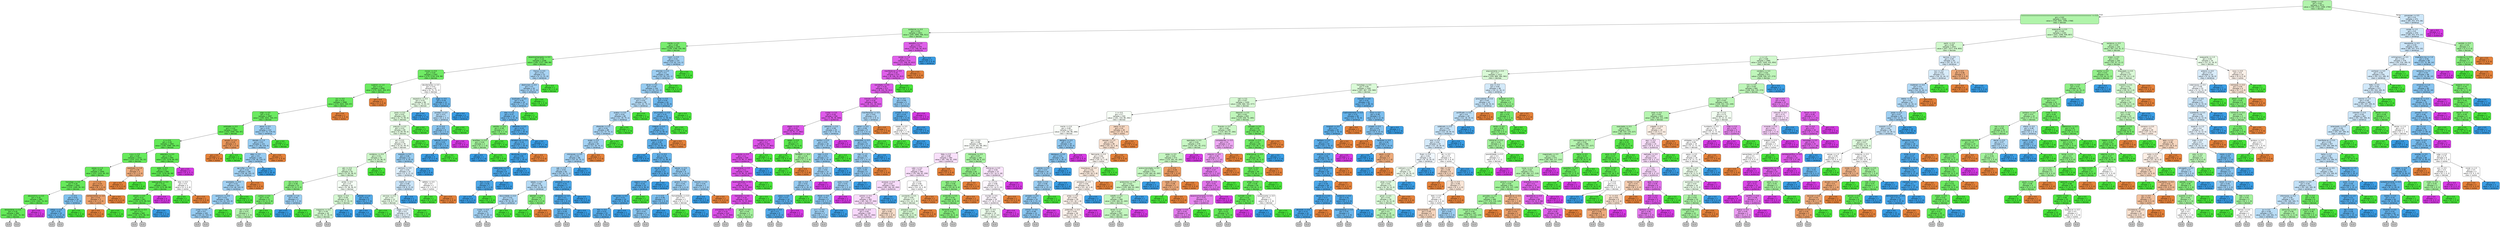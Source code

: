 digraph Tree {
node [shape=box, style="filled, rounded", color="black", fontname="helvetica"] ;
edge [fontname="helvetica"] ;
0 [label="codigo <= 0.5\ngini = 0.63\nsamples = 5573\nvalue = [795, 4744, 1468, 1794]\nclass = decisao", fillcolor="#b2f4ac"] ;
1 [label="================================================== <= 0.5\ngini = 0.62\nsamples = 5102\nvalue = [726, 4491, 1095, 1768]\nclass = decisao", fillcolor="#b0f4aa"] ;
0 -> 1 [labeldistance=2.5, labelangle=45, headlabel="True"] ;
2 [label="audiencia <= 0.5\ngini = 0.55\nsamples = 2921\nvalue = [205, 2895, 586, 911]\nclass = decisao", fillcolor="#9cf194"] ;
1 -> 2 ;
3 [label="merito <= 0.5\ngini = 0.38\nsamples = 2345\nvalue = [194, 2789, 530, 99]\nclass = decisao", fillcolor="#78ec6e"] ;
2 -> 3 ;
4 [label="desentranhamento <= 0.5\ngini = 0.34\nsamples = 2208\nvalue = [181, 2727, 399, 98]\nclass = decisao", fillcolor="#71eb66"] ;
3 -> 4 ;
5 [label="morais <= 0.5\ngini = 0.33\nsamples = 2187\nvalue = [179, 2716, 378, 98]\nclass = decisao", fillcolor="#6feb64"] ;
4 -> 5 ;
6 [label="superior <= 1.5\ngini = 0.31\nsamples = 2090\nvalue = [175, 2641, 303, 97]\nclass = decisao", fillcolor="#6bea60"] ;
5 -> 6 ;
7 [label="jus <= 0.5\ngini = 0.31\nsamples = 2088\nvalue = [172, 2641, 303, 97]\nclass = decisao", fillcolor="#6bea60"] ;
6 -> 7 ;
8 [label="julgo <= 0.5\ngini = 0.31\nsamples = 2087\nvalue = [169, 2641, 303, 97]\nclass = decisao", fillcolor="#6bea60"] ;
7 -> 8 ;
9 [label="arbitrada <= 0.5\ngini = 0.26\nsamples = 1965\nvalue = [152, 2590, 184, 97]\nclass = decisao", fillcolor="#63e957"] ;
8 -> 9 ;
10 [label="rj <= 0.5\ngini = 0.26\nsamples = 1962\nvalue = [146, 2589, 184, 97]\nclass = decisao", fillcolor="#63e957"] ;
9 -> 10 ;
11 [label="c.p.a <= 0.5\ngini = 0.29\nsamples = 1012\nvalue = [124, 1311, 95, 32]\nclass = decisao", fillcolor="#67ea5c"] ;
10 -> 11 ;
12 [label="possa <= 1.5\ngini = 0.28\nsamples = 1009\nvalue = [121, 1310, 95, 32]\nclass = decisao", fillcolor="#67e95b"] ;
11 -> 12 ;
13 [label="homologo <= 0.5\ngini = 0.28\nsamples = 1005\nvalue = [115, 1309, 95, 32]\nclass = decisao", fillcolor="#66e95a"] ;
12 -> 13 ;
14 [label="alexandrino <= 0.5\ngini = 0.26\nsamples = 985\nvalue = [114, 1302, 74, 32]\nclass = decisao", fillcolor="#64e958"] ;
13 -> 14 ;
15 [label="temporárias <= 0.5\ngini = 0.26\nsamples = 984\nvalue = [114, 1302, 74, 30]\nclass = decisao", fillcolor="#64e958"] ;
14 -> 15 ;
16 [label="(...)", fillcolor="#C0C0C0"] ;
15 -> 16 ;
675 [label="(...)", fillcolor="#C0C0C0"] ;
15 -> 675 ;
680 [label="gini = 0.0\nsamples = 1\nvalue = [0, 0, 0, 2]\nclass = audiencia", fillcolor="#d739e5"] ;
14 -> 680 ;
681 [label=".. <= 0.5\ngini = 0.42\nsamples = 20\nvalue = [1, 7, 21, 0]\nclass = sentença", fillcolor="#81c1ee"] ;
13 -> 681 ;
682 [label="código <= 0.5\ngini = 0.32\nsamples = 19\nvalue = [1, 4, 21, 0]\nclass = sentença", fillcolor="#66b3eb"] ;
681 -> 682 ;
683 [label="(...)", fillcolor="#C0C0C0"] ;
682 -> 683 ;
684 [label="(...)", fillcolor="#C0C0C0"] ;
682 -> 684 ;
705 [label="gini = 0.0\nsamples = 1\nvalue = [0, 3, 0, 0]\nclass = decisao", fillcolor="#47e539"] ;
681 -> 705 ;
706 [label="z <= 1.0\ngini = 0.24\nsamples = 4\nvalue = [6, 1, 0, 0]\nclass = outros", fillcolor="#e9965a"] ;
12 -> 706 ;
707 [label="conhecimento <= 3.5\ngini = 0.32\nsamples = 3\nvalue = [4, 1, 0, 0]\nclass = outros", fillcolor="#eca06a"] ;
706 -> 707 ;
708 [label="gini = 0.0\nsamples = 2\nvalue = [4, 0, 0, 0]\nclass = outros", fillcolor="#e58139"] ;
707 -> 708 ;
709 [label="gini = 0.0\nsamples = 1\nvalue = [0, 1, 0, 0]\nclass = decisao", fillcolor="#47e539"] ;
707 -> 709 ;
710 [label="gini = 0.0\nsamples = 1\nvalue = [2, 0, 0, 0]\nclass = outros", fillcolor="#e58139"] ;
706 -> 710 ;
711 [label="eventuais <= 1.0\ngini = 0.38\nsamples = 3\nvalue = [3, 1, 0, 0]\nclass = outros", fillcolor="#eeab7b"] ;
11 -> 711 ;
712 [label="gini = 0.0\nsamples = 2\nvalue = [3, 0, 0, 0]\nclass = outros", fillcolor="#e58139"] ;
711 -> 712 ;
713 [label="gini = 0.0\nsamples = 1\nvalue = [0, 1, 0, 0]\nclass = decisao", fillcolor="#47e539"] ;
711 -> 713 ;
714 [label="setembro <= 0.5\ngini = 0.22\nsamples = 950\nvalue = [22, 1278, 89, 65]\nclass = decisao", fillcolor="#5fe853"] ;
10 -> 714 ;
715 [label="ester <= 0.5\ngini = 0.21\nsamples = 948\nvalue = [22, 1278, 89, 58]\nclass = decisao", fillcolor="#5ee852"] ;
714 -> 715 ;
716 [label="redesignada <= 0.5\ngini = 0.21\nsamples = 945\nvalue = [19, 1275, 89, 58]\nclass = decisao", fillcolor="#5ee851"] ;
715 -> 716 ;
717 [label="edneia <= 0.5\ngini = 0.21\nsamples = 941\nvalue = [19, 1275, 89, 52]\nclass = decisao", fillcolor="#5de851"] ;
716 -> 717 ;
718 [label="saibercentro <= 0.5\ngini = 0.2\nsamples = 940\nvalue = [19, 1275, 86, 52]\nclass = decisao", fillcolor="#5ce850"] ;
717 -> 718 ;
719 [label="(...)", fillcolor="#C0C0C0"] ;
718 -> 719 ;
1182 [label="(...)", fillcolor="#C0C0C0"] ;
718 -> 1182 ;
1183 [label="gini = 0.0\nsamples = 1\nvalue = [0, 0, 3, 0]\nclass = sentença", fillcolor="#399de5"] ;
717 -> 1183 ;
1184 [label="gini = 0.0\nsamples = 4\nvalue = [0, 0, 0, 6]\nclass = audiencia", fillcolor="#d739e5"] ;
716 -> 1184 ;
1185 [label="dias <= 0.5\ngini = 0.5\nsamples = 3\nvalue = [3, 3, 0, 0]\nclass = outros", fillcolor="#ffffff"] ;
715 -> 1185 ;
1186 [label="gini = 0.0\nsamples = 2\nvalue = [0, 3, 0, 0]\nclass = decisao", fillcolor="#47e539"] ;
1185 -> 1186 ;
1187 [label="gini = 0.0\nsamples = 1\nvalue = [3, 0, 0, 0]\nclass = outros", fillcolor="#e58139"] ;
1185 -> 1187 ;
1188 [label="gini = 0.0\nsamples = 2\nvalue = [0, 0, 0, 7]\nclass = audiencia", fillcolor="#d739e5"] ;
714 -> 1188 ;
1189 [label="acordo <= 1.0\ngini = 0.24\nsamples = 3\nvalue = [6, 1, 0, 0]\nclass = outros", fillcolor="#e9965a"] ;
9 -> 1189 ;
1190 [label="gini = 0.0\nsamples = 2\nvalue = [6, 0, 0, 0]\nclass = outros", fillcolor="#e58139"] ;
1189 -> 1190 ;
1191 [label="gini = 0.0\nsamples = 1\nvalue = [0, 1, 0, 0]\nclass = decisao", fillcolor="#47e539"] ;
1189 -> 1191 ;
1192 [label="jaime <= 0.5\ngini = 0.51\nsamples = 122\nvalue = [17, 51, 119, 0]\nclass = sentença", fillcolor="#9ccef2"] ;
8 -> 1192 ;
1193 [label="daniela <= 1.5\ngini = 0.51\nsamples = 121\nvalue = [17, 48, 119, 0]\nclass = sentença", fillcolor="#98ccf1"] ;
1192 -> 1193 ;
1194 [label="data <= 2.5\ngini = 0.5\nsamples = 120\nvalue = [16, 48, 119, 0]\nclass = sentença", fillcolor="#97cbf1"] ;
1193 -> 1194 ;
1195 [label="igp-m/fgv <= 0.5\ngini = 0.53\nsamples = 108\nvalue = [16, 48, 103, 0]\nclass = sentença", fillcolor="#a3d2f3"] ;
1194 -> 1195 ;
1196 [label="acostados <= 0.5\ngini = 0.52\nsamples = 107\nvalue = [14, 48, 103, 0]\nclass = sentença", fillcolor="#a2d1f3"] ;
1195 -> 1196 ;
1197 [label="caramuru <= 0.5\ngini = 0.51\nsamples = 106\nvalue = [14, 43, 103, 0]\nclass = sentença", fillcolor="#99cdf2"] ;
1196 -> 1197 ;
1198 [label="juntar <= 0.5\ngini = 0.5\nsamples = 105\nvalue = [14, 41, 103, 0]\nclass = sentença", fillcolor="#96cbf1"] ;
1197 -> 1198 ;
1199 [label="(...)", fillcolor="#C0C0C0"] ;
1198 -> 1199 ;
1308 [label="(...)", fillcolor="#C0C0C0"] ;
1198 -> 1308 ;
1309 [label="gini = 0.0\nsamples = 1\nvalue = [0, 2, 0, 0]\nclass = decisao", fillcolor="#47e539"] ;
1197 -> 1309 ;
1310 [label="gini = 0.0\nsamples = 1\nvalue = [0, 5, 0, 0]\nclass = decisao", fillcolor="#47e539"] ;
1196 -> 1310 ;
1311 [label="gini = 0.0\nsamples = 1\nvalue = [2, 0, 0, 0]\nclass = outros", fillcolor="#e58139"] ;
1195 -> 1311 ;
1312 [label="gini = 0.0\nsamples = 12\nvalue = [0, 0, 16, 0]\nclass = sentença", fillcolor="#399de5"] ;
1194 -> 1312 ;
1313 [label="gini = 0.0\nsamples = 1\nvalue = [1, 0, 0, 0]\nclass = outros", fillcolor="#e58139"] ;
1193 -> 1313 ;
1314 [label="gini = 0.0\nsamples = 1\nvalue = [0, 3, 0, 0]\nclass = decisao", fillcolor="#47e539"] ;
1192 -> 1314 ;
1315 [label="gini = 0.0\nsamples = 1\nvalue = [3, 0, 0, 0]\nclass = outros", fillcolor="#e58139"] ;
7 -> 1315 ;
1316 [label="gini = 0.0\nsamples = 2\nvalue = [3, 0, 0, 0]\nclass = outros", fillcolor="#e58139"] ;
6 -> 1316 ;
1317 [label="devidamente <= 0.5\ngini = 0.53\nsamples = 97\nvalue = [4, 75, 75, 1]\nclass = decisao", fillcolor="#ffffff"] ;
5 -> 1317 ;
1318 [label="respectivo <= 0.5\ngini = 0.52\nsamples = 86\nvalue = [4, 73, 63, 0]\nclass = decisao", fillcolor="#e7fce5"] ;
1317 -> 1318 ;
1319 [label="porto <= 0.5\ngini = 0.52\nsamples = 83\nvalue = [4, 73, 58, 0]\nclass = decisao", fillcolor="#dbfad8"] ;
1318 -> 1319 ;
1320 [label="prejuizo <= 0.5\ngini = 0.53\nsamples = 80\nvalue = [4, 69, 58, 0]\nclass = decisao", fillcolor="#e3fbe1"] ;
1319 -> 1320 ;
1321 [label="art <= 0.5\ngini = 0.53\nsamples = 78\nvalue = [4, 62, 58, 0]\nclass = decisao", fillcolor="#f4fdf3"] ;
1320 -> 1321 ;
1322 [label="condenou <= 0.5\ngini = 0.52\nsamples = 57\nvalue = [3, 53, 38, 0]\nclass = decisao", fillcolor="#cef8ca"] ;
1321 -> 1322 ;
1323 [label="adv <= 0.5\ngini = 0.52\nsamples = 55\nvalue = [3, 50, 38, 0]\nclass = decisao", fillcolor="#d5f9d2"] ;
1322 -> 1323 ;
1324 [label="drs <= 0.5\ngini = 0.46\nsamples = 13\nvalue = [3, 12, 2, 0]\nclass = decisao", fillcolor="#89ee80"] ;
1323 -> 1324 ;
1325 [label="justiça <= 0.5\ngini = 0.34\nsamples = 11\nvalue = [3, 11, 0, 0]\nclass = decisao", fillcolor="#79ec6f"] ;
1324 -> 1325 ;
1326 [label="etc <= 0.5\ngini = 0.47\nsamples = 7\nvalue = [3, 5, 0, 0]\nclass = decisao", fillcolor="#b5f5b0"] ;
1325 -> 1326 ;
1327 [label="(...)", fillcolor="#C0C0C0"] ;
1326 -> 1327 ;
1336 [label="(...)", fillcolor="#C0C0C0"] ;
1326 -> 1336 ;
1337 [label="gini = 0.0\nsamples = 4\nvalue = [0, 6, 0, 0]\nclass = decisao", fillcolor="#47e539"] ;
1325 -> 1337 ;
1338 [label="acordo <= 1.0\ngini = 0.44\nsamples = 2\nvalue = [0, 1, 2, 0]\nclass = sentença", fillcolor="#9ccef2"] ;
1324 -> 1338 ;
1339 [label="gini = 0.0\nsamples = 1\nvalue = [0, 0, 2, 0]\nclass = sentença", fillcolor="#399de5"] ;
1338 -> 1339 ;
1340 [label="gini = 0.0\nsamples = 1\nvalue = [0, 1, 0, 0]\nclass = decisao", fillcolor="#47e539"] ;
1338 -> 1340 ;
1341 [label="ainda <= 0.5\ngini = 0.5\nsamples = 42\nvalue = [0, 38, 36, 0]\nclass = decisao", fillcolor="#f5fef5"] ;
1323 -> 1341 ;
1342 [label="baixa <= 0.5\ngini = 0.49\nsamples = 37\nvalue = [0, 37, 29, 0]\nclass = decisao", fillcolor="#d7f9d4"] ;
1341 -> 1342 ;
1343 [label="magazine <= 0.5\ngini = 0.49\nsamples = 36\nvalue = [0, 37, 28, 0]\nclass = decisao", fillcolor="#d2f9cf"] ;
1342 -> 1343 ;
1344 [label="(...)", fillcolor="#C0C0C0"] ;
1343 -> 1344 ;
1381 [label="(...)", fillcolor="#C0C0C0"] ;
1343 -> 1381 ;
1382 [label="gini = 0.0\nsamples = 1\nvalue = [0, 0, 1, 0]\nclass = sentença", fillcolor="#399de5"] ;
1342 -> 1382 ;
1383 [label="solicitei <= 1.0\ngini = 0.22\nsamples = 5\nvalue = [0, 1, 7, 0]\nclass = sentença", fillcolor="#55abe9"] ;
1341 -> 1383 ;
1384 [label="gini = 0.0\nsamples = 4\nvalue = [0, 0, 7, 0]\nclass = sentença", fillcolor="#399de5"] ;
1383 -> 1384 ;
1385 [label="gini = 0.0\nsamples = 1\nvalue = [0, 1, 0, 0]\nclass = decisao", fillcolor="#47e539"] ;
1383 -> 1385 ;
1386 [label="gini = 0.0\nsamples = 2\nvalue = [0, 3, 0, 0]\nclass = decisao", fillcolor="#47e539"] ;
1322 -> 1386 ;
1387 [label="exposto <= 0.5\ngini = 0.46\nsamples = 21\nvalue = [1, 9, 20, 0]\nclass = sentença", fillcolor="#97ccf1"] ;
1321 -> 1387 ;
1388 [label="penhora <= 0.5\ngini = 0.54\nsamples = 15\nvalue = [1, 9, 11, 0]\nclass = sentença", fillcolor="#deeffb"] ;
1387 -> 1388 ;
1389 [label="meriti <= 1.0\ngini = 0.49\nsamples = 13\nvalue = [0, 8, 11, 0]\nclass = sentença", fillcolor="#c9e4f8"] ;
1388 -> 1389 ;
1390 [label="servicos <= 0.5\ngini = 0.5\nsamples = 12\nvalue = [0, 8, 7, 0]\nclass = decisao", fillcolor="#e8fce6"] ;
1389 -> 1390 ;
1391 [label="pagar <= 0.5\ngini = 0.5\nsamples = 10\nvalue = [0, 6, 7, 0]\nclass = sentença", fillcolor="#e3f1fb"] ;
1390 -> 1391 ;
1392 [label="(...)", fillcolor="#C0C0C0"] ;
1391 -> 1392 ;
1405 [label="(...)", fillcolor="#C0C0C0"] ;
1391 -> 1405 ;
1406 [label="gini = 0.0\nsamples = 2\nvalue = [0, 2, 0, 0]\nclass = decisao", fillcolor="#47e539"] ;
1390 -> 1406 ;
1407 [label="gini = 0.0\nsamples = 1\nvalue = [0, 0, 4, 0]\nclass = sentença", fillcolor="#399de5"] ;
1389 -> 1407 ;
1408 [label="defeito <= 0.5\ngini = 0.5\nsamples = 2\nvalue = [1, 1, 0, 0]\nclass = outros", fillcolor="#ffffff"] ;
1388 -> 1408 ;
1409 [label="gini = 0.0\nsamples = 1\nvalue = [0, 1, 0, 0]\nclass = decisao", fillcolor="#47e539"] ;
1408 -> 1409 ;
1410 [label="gini = 0.0\nsamples = 1\nvalue = [1, 0, 0, 0]\nclass = outros", fillcolor="#e58139"] ;
1408 -> 1410 ;
1411 [label="gini = 0.0\nsamples = 6\nvalue = [0, 0, 9, 0]\nclass = sentença", fillcolor="#399de5"] ;
1387 -> 1411 ;
1412 [label="gini = 0.0\nsamples = 2\nvalue = [0, 7, 0, 0]\nclass = decisao", fillcolor="#47e539"] ;
1320 -> 1412 ;
1413 [label="gini = 0.0\nsamples = 3\nvalue = [0, 4, 0, 0]\nclass = decisao", fillcolor="#47e539"] ;
1319 -> 1413 ;
1414 [label="gini = 0.0\nsamples = 3\nvalue = [0, 0, 5, 0]\nclass = sentença", fillcolor="#399de5"] ;
1318 -> 1414 ;
1415 [label="pago <= 0.5\ngini = 0.34\nsamples = 11\nvalue = [0, 2, 12, 1]\nclass = sentença", fillcolor="#67b4eb"] ;
1317 -> 1415 ;
1416 [label="acordao <= 0.5\ngini = 0.57\nsamples = 7\nvalue = [0, 2, 4, 1]\nclass = sentença", fillcolor="#b0d8f5"] ;
1415 -> 1416 ;
1417 [label="rn <= 0.5\ngini = 0.5\nsamples = 6\nvalue = [0, 1, 4, 1]\nclass = sentença", fillcolor="#88c4ef"] ;
1416 -> 1417 ;
1418 [label="referida <= 0.5\ngini = 0.32\nsamples = 5\nvalue = [0, 1, 4, 0]\nclass = sentença", fillcolor="#6ab6ec"] ;
1417 -> 1418 ;
1419 [label="gini = 0.0\nsamples = 4\nvalue = [0, 0, 4, 0]\nclass = sentença", fillcolor="#399de5"] ;
1418 -> 1419 ;
1420 [label="gini = 0.0\nsamples = 1\nvalue = [0, 1, 0, 0]\nclass = decisao", fillcolor="#47e539"] ;
1418 -> 1420 ;
1421 [label="gini = 0.0\nsamples = 1\nvalue = [0, 0, 0, 1]\nclass = audiencia", fillcolor="#d739e5"] ;
1417 -> 1421 ;
1422 [label="gini = 0.0\nsamples = 1\nvalue = [0, 1, 0, 0]\nclass = decisao", fillcolor="#47e539"] ;
1416 -> 1422 ;
1423 [label="gini = 0.0\nsamples = 4\nvalue = [0, 0, 8, 0]\nclass = sentença", fillcolor="#399de5"] ;
1415 -> 1423 ;
1424 [label="franca <= 0.5\ngini = 0.51\nsamples = 21\nvalue = [2, 11, 21, 0]\nclass = sentença", fillcolor="#a9d4f4"] ;
4 -> 1424 ;
1425 [label="destruicao <= 0.5\ngini = 0.5\nsamples = 20\nvalue = [2, 10, 21, 0]\nclass = sentença", fillcolor="#a0d0f3"] ;
1424 -> 1425 ;
1426 [label="localizado <= 0.5\ngini = 0.45\nsamples = 19\nvalue = [2, 7, 21, 0]\nclass = sentença", fillcolor="#86c3ef"] ;
1425 -> 1426 ;
1427 [label="dias <= 0.5\ngini = 0.37\nsamples = 16\nvalue = [2, 4, 21, 0]\nclass = sentença", fillcolor="#6db7ec"] ;
1426 -> 1427 ;
1428 [label="satisfez <= 0.5\ngini = 0.38\nsamples = 3\nvalue = [0, 3, 1, 0]\nclass = decisao", fillcolor="#84ee7b"] ;
1427 -> 1428 ;
1429 [label="reveilleau <= 0.5\ngini = 0.44\nsamples = 2\nvalue = [0, 2, 1, 0]\nclass = decisao", fillcolor="#a3f29c"] ;
1428 -> 1429 ;
1430 [label="gini = 0.0\nsamples = 1\nvalue = [0, 0, 1, 0]\nclass = sentença", fillcolor="#399de5"] ;
1429 -> 1430 ;
1431 [label="gini = 0.0\nsamples = 1\nvalue = [0, 2, 0, 0]\nclass = decisao", fillcolor="#47e539"] ;
1429 -> 1431 ;
1432 [label="gini = 0.0\nsamples = 1\nvalue = [0, 1, 0, 0]\nclass = decisao", fillcolor="#47e539"] ;
1428 -> 1432 ;
1433 [label="referente <= 0.5\ngini = 0.23\nsamples = 13\nvalue = [2, 1, 20, 0]\nclass = sentença", fillcolor="#55abe9"] ;
1427 -> 1433 ;
1434 [label="remetam-se <= 0.5\ngini = 0.24\nsamples = 12\nvalue = [2, 1, 19, 0]\nclass = sentença", fillcolor="#57ace9"] ;
1433 -> 1434 ;
1435 [label="devolucao <= 0.5\ngini = 0.09\nsamples = 11\nvalue = [0, 1, 19, 0]\nclass = sentença", fillcolor="#43a2e6"] ;
1434 -> 1435 ;
1436 [label="celebracao <= 0.5\ngini = 0.15\nsamples = 8\nvalue = [0, 1, 11, 0]\nclass = sentença", fillcolor="#4ba6e7"] ;
1435 -> 1436 ;
1437 [label="fica <= 0.5\ngini = 0.18\nsamples = 7\nvalue = [0, 1, 9, 0]\nclass = sentença", fillcolor="#4fa8e8"] ;
1436 -> 1437 ;
1438 [label="gini = 0.0\nsamples = 6\nvalue = [0, 0, 9, 0]\nclass = sentença", fillcolor="#399de5"] ;
1437 -> 1438 ;
1439 [label="gini = 0.0\nsamples = 1\nvalue = [0, 1, 0, 0]\nclass = decisao", fillcolor="#47e539"] ;
1437 -> 1439 ;
1440 [label="gini = 0.0\nsamples = 1\nvalue = [0, 0, 2, 0]\nclass = sentença", fillcolor="#399de5"] ;
1436 -> 1440 ;
1441 [label="gini = 0.0\nsamples = 3\nvalue = [0, 0, 8, 0]\nclass = sentença", fillcolor="#399de5"] ;
1435 -> 1441 ;
1442 [label="gini = 0.0\nsamples = 1\nvalue = [2, 0, 0, 0]\nclass = outros", fillcolor="#e58139"] ;
1434 -> 1442 ;
1443 [label="gini = 0.0\nsamples = 1\nvalue = [0, 0, 1, 0]\nclass = sentença", fillcolor="#399de5"] ;
1433 -> 1443 ;
1444 [label="gini = 0.0\nsamples = 3\nvalue = [0, 3, 0, 0]\nclass = decisao", fillcolor="#47e539"] ;
1426 -> 1444 ;
1445 [label="gini = 0.0\nsamples = 1\nvalue = [0, 3, 0, 0]\nclass = decisao", fillcolor="#47e539"] ;
1425 -> 1445 ;
1446 [label="gini = 0.0\nsamples = 1\nvalue = [0, 1, 0, 0]\nclass = decisao", fillcolor="#47e539"] ;
1424 -> 1446 ;
1447 [label="suprir <= 0.5\ngini = 0.51\nsamples = 137\nvalue = [13, 62, 131, 1]\nclass = sentença", fillcolor="#a1d0f3"] ;
3 -> 1447 ;
1448 [label="prevista <= 0.5\ngini = 0.5\nsamples = 136\nvalue = [13, 59, 131, 1]\nclass = sentença", fillcolor="#9dcef2"] ;
1447 -> 1448 ;
1449 [label="de-se <= 0.5\ngini = 0.49\nsamples = 134\nvalue = [13, 55, 131, 1]\nclass = sentença", fillcolor="#97ccf1"] ;
1448 -> 1449 ;
1450 [label="comarca <= 1.5\ngini = 0.55\nsamples = 90\nvalue = [11, 42, 75, 1]\nclass = sentença", fillcolor="#b4daf5"] ;
1449 -> 1450 ;
1451 [label="acabou <= 0.5\ngini = 0.54\nsamples = 89\nvalue = [11, 39, 75, 1]\nclass = sentença", fillcolor="#add6f4"] ;
1450 -> 1451 ;
1452 [label="oferecida <= 0.5\ngini = 0.54\nsamples = 88\nvalue = [11, 37, 75, 1]\nclass = sentença", fillcolor="#a9d4f4"] ;
1451 -> 1452 ;
1453 [label="exata <= 0.5\ngini = 0.53\nsamples = 87\nvalue = [11, 34, 75, 1]\nclass = sentença", fillcolor="#a2d1f3"] ;
1452 -> 1453 ;
1454 [label="intimacoes <= 0.5\ngini = 0.52\nsamples = 86\nvalue = [10, 34, 75, 1]\nclass = sentença", fillcolor="#a1d0f3"] ;
1453 -> 1454 ;
1455 [label="oab <= 2.5\ngini = 0.53\nsamples = 83\nvalue = [10, 34, 71, 1]\nclass = sentença", fillcolor="#a6d3f3"] ;
1454 -> 1455 ;
1456 [label="tabela <= 0.5\ngini = 0.56\nsamples = 76\nvalue = [10, 33, 60, 1]\nclass = sentença", fillcolor="#b4daf5"] ;
1455 -> 1456 ;
1457 [label="obscuridade <= 0.5\ngini = 0.54\nsamples = 73\nvalue = [9, 30, 60, 1]\nclass = sentença", fillcolor="#aad5f4"] ;
1456 -> 1457 ;
1458 [label="custas <= 0.5\ngini = 0.53\nsamples = 71\nvalue = [9, 27, 60, 1]\nclass = sentença", fillcolor="#a2d1f3"] ;
1457 -> 1458 ;
1459 [label="(...)", fillcolor="#C0C0C0"] ;
1458 -> 1459 ;
1512 [label="(...)", fillcolor="#C0C0C0"] ;
1458 -> 1512 ;
1539 [label="gini = 0.0\nsamples = 2\nvalue = [0, 3, 0, 0]\nclass = decisao", fillcolor="#47e539"] ;
1457 -> 1539 ;
1540 [label="atentem <= 0.5\ngini = 0.38\nsamples = 3\nvalue = [1, 3, 0, 0]\nclass = decisao", fillcolor="#84ee7b"] ;
1456 -> 1540 ;
1541 [label="gini = 0.0\nsamples = 2\nvalue = [0, 3, 0, 0]\nclass = decisao", fillcolor="#47e539"] ;
1540 -> 1541 ;
1542 [label="gini = 0.0\nsamples = 1\nvalue = [1, 0, 0, 0]\nclass = outros", fillcolor="#e58139"] ;
1540 -> 1542 ;
1543 [label="processo <= 1.5\ngini = 0.15\nsamples = 7\nvalue = [0, 1, 11, 0]\nclass = sentença", fillcolor="#4ba6e7"] ;
1455 -> 1543 ;
1544 [label="obrigacao <= 1.0\ngini = 0.2\nsamples = 5\nvalue = [0, 1, 8, 0]\nclass = sentença", fillcolor="#52a9e8"] ;
1543 -> 1544 ;
1545 [label="pois <= 0.5\ngini = 0.28\nsamples = 4\nvalue = [0, 1, 5, 0]\nclass = sentença", fillcolor="#61b1ea"] ;
1544 -> 1545 ;
1546 [label="(...)", fillcolor="#C0C0C0"] ;
1545 -> 1546 ;
1549 [label="(...)", fillcolor="#C0C0C0"] ;
1545 -> 1549 ;
1550 [label="gini = 0.0\nsamples = 1\nvalue = [0, 0, 3, 0]\nclass = sentença", fillcolor="#399de5"] ;
1544 -> 1550 ;
1551 [label="gini = 0.0\nsamples = 2\nvalue = [0, 0, 3, 0]\nclass = sentença", fillcolor="#399de5"] ;
1543 -> 1551 ;
1552 [label="gini = 0.0\nsamples = 3\nvalue = [0, 0, 4, 0]\nclass = sentença", fillcolor="#399de5"] ;
1454 -> 1552 ;
1553 [label="gini = 0.0\nsamples = 1\nvalue = [1, 0, 0, 0]\nclass = outros", fillcolor="#e58139"] ;
1453 -> 1553 ;
1554 [label="gini = 0.0\nsamples = 1\nvalue = [0, 3, 0, 0]\nclass = decisao", fillcolor="#47e539"] ;
1452 -> 1554 ;
1555 [label="gini = 0.0\nsamples = 1\nvalue = [0, 2, 0, 0]\nclass = decisao", fillcolor="#47e539"] ;
1451 -> 1555 ;
1556 [label="gini = 0.0\nsamples = 1\nvalue = [0, 3, 0, 0]\nclass = decisao", fillcolor="#47e539"] ;
1450 -> 1556 ;
1557 [label="arias <= 0.5\ngini = 0.34\nsamples = 44\nvalue = [2, 13, 56, 0]\nclass = sentença", fillcolor="#6cb6ec"] ;
1449 -> 1557 ;
1558 [label="enunciados <= 0.5\ngini = 0.32\nsamples = 43\nvalue = [2, 11, 56, 0]\nclass = sentença", fillcolor="#65b3eb"] ;
1557 -> 1558 ;
1559 [label="integral <= 0.5\ngini = 0.3\nsamples = 42\nvalue = [2, 10, 56, 0]\nclass = sentença", fillcolor="#62b1ea"] ;
1558 -> 1559 ;
1560 [label="extinto <= 0.5\ngini = 0.28\nsamples = 41\nvalue = [1, 10, 56, 0]\nclass = sentença", fillcolor="#5fb0ea"] ;
1559 -> 1560 ;
1561 [label="gini = 0.0\nsamples = 5\nvalue = [0, 0, 8, 0]\nclass = sentença", fillcolor="#399de5"] ;
1560 -> 1561 ;
1562 [label="p.r.i <= 0.5\ngini = 0.31\nsamples = 36\nvalue = [1, 10, 48, 0]\nclass = sentença", fillcolor="#65b3eb"] ;
1560 -> 1562 ;
1563 [label="cpc.se <= 0.5\ngini = 0.24\nsamples = 27\nvalue = [0, 6, 38, 0]\nclass = sentença", fillcolor="#58ace9"] ;
1562 -> 1563 ;
1564 [label="rogerio <= 0.5\ngini = 0.24\nsamples = 25\nvalue = [0, 6, 36, 0]\nclass = sentença", fillcolor="#5aade9"] ;
1563 -> 1564 ;
1565 [label="benvindo <= 0.5\ngini = 0.21\nsamples = 24\nvalue = [0, 5, 36, 0]\nclass = sentença", fillcolor="#54abe9"] ;
1564 -> 1565 ;
1566 [label="ltda <= 0.5\ngini = 0.22\nsamples = 23\nvalue = [0, 5, 34, 0]\nclass = sentença", fillcolor="#56abe9"] ;
1565 -> 1566 ;
1567 [label="(...)", fillcolor="#C0C0C0"] ;
1566 -> 1567 ;
1578 [label="(...)", fillcolor="#C0C0C0"] ;
1566 -> 1578 ;
1593 [label="gini = 0.0\nsamples = 1\nvalue = [0, 0, 2, 0]\nclass = sentença", fillcolor="#399de5"] ;
1565 -> 1593 ;
1594 [label="gini = 0.0\nsamples = 1\nvalue = [0, 1, 0, 0]\nclass = decisao", fillcolor="#47e539"] ;
1564 -> 1594 ;
1595 [label="gini = 0.0\nsamples = 2\nvalue = [0, 0, 2, 0]\nclass = sentença", fillcolor="#399de5"] ;
1563 -> 1595 ;
1596 [label="celular <= 0.5\ngini = 0.48\nsamples = 9\nvalue = [1, 4, 10, 0]\nclass = sentença", fillcolor="#93caf1"] ;
1562 -> 1596 ;
1597 [label="janeiro <= 0.5\ngini = 0.44\nsamples = 7\nvalue = [0, 4, 8, 0]\nclass = sentença", fillcolor="#9ccef2"] ;
1596 -> 1597 ;
1598 [label="n <= 0.5\ngini = 0.38\nsamples = 5\nvalue = [0, 2, 6, 0]\nclass = sentença", fillcolor="#7bbeee"] ;
1597 -> 1598 ;
1599 [label="diã¡rio <= 0.5\ngini = 0.41\nsamples = 4\nvalue = [0, 2, 5, 0]\nclass = sentença", fillcolor="#88c4ef"] ;
1598 -> 1599 ;
1600 [label="(...)", fillcolor="#C0C0C0"] ;
1599 -> 1600 ;
1601 [label="(...)", fillcolor="#C0C0C0"] ;
1599 -> 1601 ;
1604 [label="gini = 0.0\nsamples = 1\nvalue = [0, 0, 1, 0]\nclass = sentença", fillcolor="#399de5"] ;
1598 -> 1604 ;
1605 [label="formalidades <= 0.5\ngini = 0.5\nsamples = 2\nvalue = [0, 2, 2, 0]\nclass = decisao", fillcolor="#ffffff"] ;
1597 -> 1605 ;
1606 [label="gini = 0.0\nsamples = 1\nvalue = [0, 2, 0, 0]\nclass = decisao", fillcolor="#47e539"] ;
1605 -> 1606 ;
1607 [label="gini = 0.0\nsamples = 1\nvalue = [0, 0, 2, 0]\nclass = sentença", fillcolor="#399de5"] ;
1605 -> 1607 ;
1608 [label="transito <= 0.5\ngini = 0.44\nsamples = 2\nvalue = [1, 0, 2, 0]\nclass = sentença", fillcolor="#9ccef2"] ;
1596 -> 1608 ;
1609 [label="gini = 0.0\nsamples = 1\nvalue = [0, 0, 2, 0]\nclass = sentença", fillcolor="#399de5"] ;
1608 -> 1609 ;
1610 [label="gini = 0.0\nsamples = 1\nvalue = [1, 0, 0, 0]\nclass = outros", fillcolor="#e58139"] ;
1608 -> 1610 ;
1611 [label="gini = 0.0\nsamples = 1\nvalue = [1, 0, 0, 0]\nclass = outros", fillcolor="#e58139"] ;
1559 -> 1611 ;
1612 [label="gini = 0.0\nsamples = 1\nvalue = [0, 1, 0, 0]\nclass = decisao", fillcolor="#47e539"] ;
1558 -> 1612 ;
1613 [label="gini = 0.0\nsamples = 1\nvalue = [0, 2, 0, 0]\nclass = decisao", fillcolor="#47e539"] ;
1557 -> 1613 ;
1614 [label="gini = 0.0\nsamples = 2\nvalue = [0, 4, 0, 0]\nclass = decisao", fillcolor="#47e539"] ;
1448 -> 1614 ;
1615 [label="gini = 0.0\nsamples = 1\nvalue = [0, 3, 0, 0]\nclass = decisao", fillcolor="#47e539"] ;
1447 -> 1615 ;
1616 [label="aparelho <= 2.5\ngini = 0.31\nsamples = 576\nvalue = [11, 106, 56, 812]\nclass = audiencia", fillcolor="#df60ea"] ;
2 -> 1616 ;
1617 [label="existe <= 1.0\ngini = 0.3\nsamples = 574\nvalue = [11, 106, 50, 812]\nclass = audiencia", fillcolor="#df5fea"] ;
1616 -> 1617 ;
1618 [label="manifeste-se <= 0.5\ngini = 0.29\nsamples = 573\nvalue = [8, 106, 50, 812]\nclass = audiencia", fillcolor="#df5eea"] ;
1617 -> 1618 ;
1619 [label="cancelada <= 0.5\ngini = 0.29\nsamples = 571\nvalue = [8, 102, 50, 812]\nclass = audiencia", fillcolor="#de5dea"] ;
1618 -> 1619 ;
1620 [label="transito <= 0.5\ngini = 0.28\nsamples = 566\nvalue = [8, 101, 44, 810]\nclass = audiencia", fillcolor="#de5cea"] ;
1619 -> 1620 ;
1621 [label="custas <= 0.5\ngini = 0.26\nsamples = 556\nvalue = [5, 98, 36, 809]\nclass = audiencia", fillcolor="#de59e9"] ;
1620 -> 1621 ;
1622 [label="digam <= 0.5\ngini = 0.22\nsamples = 536\nvalue = [5, 91, 17, 802]\nclass = audiencia", fillcolor="#dc54e9"] ;
1621 -> 1622 ;
1623 [label="ivanaldo <= 1.0\ngini = 0.2\nsamples = 531\nvalue = [4, 81, 17, 802]\nclass = audiencia", fillcolor="#dc52e8"] ;
1622 -> 1623 ;
1624 [label="conjunto <= 0.5\ngini = 0.2\nsamples = 530\nvalue = [4, 80, 17, 802]\nclass = audiencia", fillcolor="#dc51e8"] ;
1623 -> 1624 ;
1625 [label="lancamento <= 0.5\ngini = 0.2\nsamples = 529\nvalue = [4, 80, 15, 802]\nclass = audiencia", fillcolor="#dc51e8"] ;
1624 -> 1625 ;
1626 [label="eventualmente <= 0.5\ngini = 0.2\nsamples = 528\nvalue = [4, 78, 15, 802]\nclass = audiencia", fillcolor="#dc50e8"] ;
1625 -> 1626 ;
1627 [label="transacao <= 0.5\ngini = 0.19\nsamples = 527\nvalue = [4, 75, 15, 802]\nclass = audiencia", fillcolor="#dc50e8"] ;
1626 -> 1627 ;
1628 [label="procedidas <= 0.5\ngini = 0.19\nsamples = 524\nvalue = [4, 71, 15, 800]\nclass = audiencia", fillcolor="#db4fe8"] ;
1627 -> 1628 ;
1629 [label="(...)", fillcolor="#C0C0C0"] ;
1628 -> 1629 ;
1852 [label="(...)", fillcolor="#C0C0C0"] ;
1628 -> 1852 ;
1855 [label="gerais <= 0.5\ngini = 0.44\nsamples = 3\nvalue = [0, 4, 0, 2]\nclass = decisao", fillcolor="#a3f29c"] ;
1627 -> 1855 ;
1856 [label="(...)", fillcolor="#C0C0C0"] ;
1855 -> 1856 ;
1859 [label="(...)", fillcolor="#C0C0C0"] ;
1855 -> 1859 ;
1860 [label="gini = 0.0\nsamples = 1\nvalue = [0, 3, 0, 0]\nclass = decisao", fillcolor="#47e539"] ;
1626 -> 1860 ;
1861 [label="gini = 0.0\nsamples = 1\nvalue = [0, 2, 0, 0]\nclass = decisao", fillcolor="#47e539"] ;
1625 -> 1861 ;
1862 [label="gini = 0.0\nsamples = 1\nvalue = [0, 0, 2, 0]\nclass = sentença", fillcolor="#399de5"] ;
1624 -> 1862 ;
1863 [label="gini = 0.0\nsamples = 1\nvalue = [0, 1, 0, 0]\nclass = decisao", fillcolor="#47e539"] ;
1623 -> 1863 ;
1864 [label="serem <= 0.5\ngini = 0.17\nsamples = 5\nvalue = [1, 10, 0, 0]\nclass = decisao", fillcolor="#59e84d"] ;
1622 -> 1864 ;
1865 [label="gini = 0.0\nsamples = 3\nvalue = [0, 8, 0, 0]\nclass = decisao", fillcolor="#47e539"] ;
1864 -> 1865 ;
1866 [label="NUMBER <= 16.0\ngini = 0.44\nsamples = 2\nvalue = [1, 2, 0, 0]\nclass = decisao", fillcolor="#a3f29c"] ;
1864 -> 1866 ;
1867 [label="gini = 0.0\nsamples = 1\nvalue = [0, 2, 0, 0]\nclass = decisao", fillcolor="#47e539"] ;
1866 -> 1867 ;
1868 [label="gini = 0.0\nsamples = 1\nvalue = [1, 0, 0, 0]\nclass = outros", fillcolor="#e58139"] ;
1866 -> 1868 ;
1869 [label="patronos <= 0.5\ngini = 0.58\nsamples = 20\nvalue = [0, 7, 19, 7]\nclass = sentença", fillcolor="#a4d2f3"] ;
1621 -> 1869 ;
1870 [label="verifico <= 0.5\ngini = 0.53\nsamples = 18\nvalue = [0, 7, 19, 4]\nclass = sentença", fillcolor="#98ccf1"] ;
1869 -> 1870 ;
1871 [label="caso <= 0.5\ngini = 0.51\nsamples = 17\nvalue = [0, 6, 19, 4]\nclass = sentença", fillcolor="#8fc8f0"] ;
1870 -> 1871 ;
1872 [label="sob <= 1.5\ngini = 0.54\nsamples = 14\nvalue = [0, 6, 16, 4]\nclass = sentença", fillcolor="#9ccef2"] ;
1871 -> 1872 ;
1873 [label="oab <= 3.0\ngini = 0.52\nsamples = 13\nvalue = [0, 6, 16, 3]\nclass = sentença", fillcolor="#97cbf1"] ;
1872 -> 1873 ;
1874 [label="joana <= 0.5\ngini = 0.27\nsamples = 10\nvalue = [0, 0, 16, 3]\nclass = sentença", fillcolor="#5eafea"] ;
1873 -> 1874 ;
1875 [label="samsung <= 0.5\ngini = 0.2\nsamples = 9\nvalue = [0, 0, 16, 2]\nclass = sentença", fillcolor="#52a9e8"] ;
1874 -> 1875 ;
1876 [label="(...)", fillcolor="#C0C0C0"] ;
1875 -> 1876 ;
1881 [label="(...)", fillcolor="#C0C0C0"] ;
1875 -> 1881 ;
1882 [label="gini = 0.0\nsamples = 1\nvalue = [0, 0, 0, 1]\nclass = audiencia", fillcolor="#d739e5"] ;
1874 -> 1882 ;
1883 [label="gini = 0.0\nsamples = 3\nvalue = [0, 6, 0, 0]\nclass = decisao", fillcolor="#47e539"] ;
1873 -> 1883 ;
1884 [label="gini = 0.0\nsamples = 1\nvalue = [0, 0, 0, 1]\nclass = audiencia", fillcolor="#d739e5"] ;
1872 -> 1884 ;
1885 [label="gini = 0.0\nsamples = 3\nvalue = [0, 0, 3, 0]\nclass = sentença", fillcolor="#399de5"] ;
1871 -> 1885 ;
1886 [label="gini = 0.0\nsamples = 1\nvalue = [0, 1, 0, 0]\nclass = decisao", fillcolor="#47e539"] ;
1870 -> 1886 ;
1887 [label="gini = 0.0\nsamples = 2\nvalue = [0, 0, 0, 3]\nclass = audiencia", fillcolor="#d739e5"] ;
1869 -> 1887 ;
1888 [label="manifestacao <= 0.5\ngini = 0.63\nsamples = 10\nvalue = [3, 3, 8, 1]\nclass = sentença", fillcolor="#acd6f4"] ;
1620 -> 1888 ;
1889 [label="vieram <= 0.5\ngini = 0.56\nsamples = 9\nvalue = [1, 3, 8, 1]\nclass = sentença", fillcolor="#9ccef2"] ;
1888 -> 1889 ;
1890 [label="entendido <= 0.5\ngini = 0.51\nsamples = 8\nvalue = [1, 2, 8, 1]\nclass = sentença", fillcolor="#88c4ef"] ;
1889 -> 1890 ;
1891 [label="mes <= 1.5\ngini = 0.58\nsamples = 7\nvalue = [1, 2, 6, 1]\nclass = sentença", fillcolor="#9ccef2"] ;
1890 -> 1891 ;
1892 [label="ante <= 0.5\ngini = 0.49\nsamples = 6\nvalue = [0, 2, 6, 1]\nclass = sentença", fillcolor="#8ec7f0"] ;
1891 -> 1892 ;
1893 [label="carta <= 0.5\ngini = 0.53\nsamples = 5\nvalue = [0, 2, 5, 1]\nclass = sentença", fillcolor="#9ccef2"] ;
1892 -> 1893 ;
1894 [label="filardi <= 0.5\ngini = 0.41\nsamples = 4\nvalue = [0, 2, 5, 0]\nclass = sentença", fillcolor="#88c4ef"] ;
1893 -> 1894 ;
1895 [label="p.r.i. <= 0.5\ngini = 0.44\nsamples = 3\nvalue = [0, 2, 4, 0]\nclass = sentença", fillcolor="#9ccef2"] ;
1894 -> 1895 ;
1896 [label="(...)", fillcolor="#C0C0C0"] ;
1895 -> 1896 ;
1899 [label="(...)", fillcolor="#C0C0C0"] ;
1895 -> 1899 ;
1900 [label="gini = 0.0\nsamples = 1\nvalue = [0, 0, 1, 0]\nclass = sentença", fillcolor="#399de5"] ;
1894 -> 1900 ;
1901 [label="gini = 0.0\nsamples = 1\nvalue = [0, 0, 0, 1]\nclass = audiencia", fillcolor="#d739e5"] ;
1893 -> 1901 ;
1902 [label="gini = 0.0\nsamples = 1\nvalue = [0, 0, 1, 0]\nclass = sentença", fillcolor="#399de5"] ;
1892 -> 1902 ;
1903 [label="gini = 0.0\nsamples = 1\nvalue = [1, 0, 0, 0]\nclass = outros", fillcolor="#e58139"] ;
1891 -> 1903 ;
1904 [label="gini = 0.0\nsamples = 1\nvalue = [0, 0, 2, 0]\nclass = sentença", fillcolor="#399de5"] ;
1890 -> 1904 ;
1905 [label="gini = 0.0\nsamples = 1\nvalue = [0, 1, 0, 0]\nclass = decisao", fillcolor="#47e539"] ;
1889 -> 1905 ;
1906 [label="gini = 0.0\nsamples = 1\nvalue = [2, 0, 0, 0]\nclass = outros", fillcolor="#e58139"] ;
1888 -> 1906 ;
1907 [label="fe <= 0.5\ngini = 0.49\nsamples = 5\nvalue = [0, 1, 6, 2]\nclass = sentença", fillcolor="#8ec7f0"] ;
1619 -> 1907 ;
1908 [label="juizado <= 0.5\ngini = 0.24\nsamples = 4\nvalue = [0, 1, 6, 0]\nclass = sentença", fillcolor="#5aade9"] ;
1907 -> 1908 ;
1909 [label="soares <= 0.5\ngini = 0.5\nsamples = 2\nvalue = [0, 1, 1, 0]\nclass = decisao", fillcolor="#ffffff"] ;
1908 -> 1909 ;
1910 [label="gini = 0.0\nsamples = 1\nvalue = [0, 1, 0, 0]\nclass = decisao", fillcolor="#47e539"] ;
1909 -> 1910 ;
1911 [label="gini = 0.0\nsamples = 1\nvalue = [0, 0, 1, 0]\nclass = sentença", fillcolor="#399de5"] ;
1909 -> 1911 ;
1912 [label="gini = 0.0\nsamples = 2\nvalue = [0, 0, 5, 0]\nclass = sentença", fillcolor="#399de5"] ;
1908 -> 1912 ;
1913 [label="gini = 0.0\nsamples = 1\nvalue = [0, 0, 0, 2]\nclass = audiencia", fillcolor="#d739e5"] ;
1907 -> 1913 ;
1914 [label="gini = 0.0\nsamples = 2\nvalue = [0, 4, 0, 0]\nclass = decisao", fillcolor="#47e539"] ;
1618 -> 1914 ;
1915 [label="gini = 0.0\nsamples = 1\nvalue = [3, 0, 0, 0]\nclass = outros", fillcolor="#e58139"] ;
1617 -> 1915 ;
1916 [label="gini = 0.0\nsamples = 2\nvalue = [0, 0, 6, 0]\nclass = sentença", fillcolor="#399de5"] ;
1616 -> 1916 ;
1917 [label="exequente <= 0.5\ngini = 0.69\nsamples = 2181\nvalue = [521, 1596, 509, 857]\nclass = decisao", fillcolor="#cbf8c7"] ;
1 -> 1917 ;
1918 [label="partir <= 0.5\ngini = 0.69\nsamples = 2047\nvalue = [457, 1477, 478, 855]\nclass = decisao", fillcolor="#d0f8cc"] ;
1917 -> 1918 ;
1919 [label="s <= 1.5\ngini = 0.68\nsamples = 1985\nvalue = [432, 1445, 431, 854]\nclass = decisao", fillcolor="#d0f8cc"] ;
1918 -> 1919 ;
1920 [label="arquivamento <= 0.5\ngini = 0.7\nsamples = 1313\nvalue = [326, 889, 284, 581]\nclass = decisao", fillcolor="#d9fad6"] ;
1919 -> 1920 ;
1921 [label="homologo <= 0.5\ngini = 0.69\nsamples = 1265\nvalue = [307, 867, 250, 580]\nclass = decisao", fillcolor="#dafad7"] ;
1920 -> 1921 ;
1922 [label="cad <= 0.5\ngini = 0.67\nsamples = 1200\nvalue = [290, 866, 162, 577]\nclass = decisao", fillcolor="#d7f9d4"] ;
1921 -> 1922 ;
1923 [label="ii <= 0.5\ngini = 0.7\nsamples = 550\nvalue = [161, 318, 88, 292]\nclass = decisao", fillcolor="#f7fef6"] ;
1922 -> 1923 ;
1924 [label="merito <= 0.5\ngini = 0.69\nsamples = 510\nvalue = [124, 296, 86, 284]\nclass = decisao", fillcolor="#fbfefa"] ;
1923 -> 1924 ;
1925 [label="dias <= 0.5\ngini = 0.68\nsamples = 490\nvalue = [120, 292, 68, 281]\nclass = decisao", fillcolor="#fbfefa"] ;
1924 -> 1925 ;
1926 [label="falta <= 0.5\ngini = 0.68\nsamples = 384\nvalue = [82, 196, 62, 259]\nclass = audiencia", fillcolor="#f9e0fb"] ;
1925 -> 1926 ;
1927 [label="valor <= 0.5\ngini = 0.67\nsamples = 382\nvalue = [79, 196, 62, 259]\nclass = audiencia", fillcolor="#f9e0fb"] ;
1926 -> 1927 ;
1928 [label="excecao <= 0.5\ngini = 0.67\nsamples = 353\nvalue = [65, 182, 60, 250]\nclass = audiencia", fillcolor="#f8dbfa"] ;
1927 -> 1928 ;
1929 [label="extinto <= 0.5\ngini = 0.66\nsamples = 352\nvalue = [65, 182, 57, 250]\nclass = audiencia", fillcolor="#f8dbfa"] ;
1928 -> 1929 ;
1930 [label="gravataí <= 0.5\ngini = 0.65\nsamples = 339\nvalue = [56, 180, 51, 250]\nclass = audiencia", fillcolor="#f7d8fa"] ;
1929 -> 1930 ;
1931 [label="(...)", fillcolor="#C0C0C0"] ;
1930 -> 1931 ;
2336 [label="(...)", fillcolor="#C0C0C0"] ;
1930 -> 2336 ;
2337 [label="hildo <= 0.5\ngini = 0.58\nsamples = 13\nvalue = [9, 2, 6, 0]\nclass = outros", fillcolor="#f8ddc9"] ;
1929 -> 2337 ;
2338 [label="(...)", fillcolor="#C0C0C0"] ;
2337 -> 2338 ;
2353 [label="(...)", fillcolor="#C0C0C0"] ;
2337 -> 2353 ;
2354 [label="gini = 0.0\nsamples = 1\nvalue = [0, 0, 3, 0]\nclass = sentença", fillcolor="#399de5"] ;
1928 -> 2354 ;
2355 [label="ca <= 0.5\ngini = 0.69\nsamples = 29\nvalue = [14, 14, 2, 9]\nclass = outros", fillcolor="#ffffff"] ;
1927 -> 2355 ;
2356 [label="constante <= 0.5\ngini = 0.69\nsamples = 27\nvalue = [11, 14, 2, 9]\nclass = decisao", fillcolor="#e9fce7"] ;
2355 -> 2356 ;
2357 [label="processo <= 0.5\ngini = 0.67\nsamples = 24\nvalue = [6, 14, 2, 9]\nclass = decisao", fillcolor="#d5f9d2"] ;
2356 -> 2357 ;
2358 [label="(...)", fillcolor="#C0C0C0"] ;
2357 -> 2358 ;
2383 [label="(...)", fillcolor="#C0C0C0"] ;
2357 -> 2383 ;
2398 [label="gini = 0.0\nsamples = 3\nvalue = [5, 0, 0, 0]\nclass = outros", fillcolor="#e58139"] ;
2356 -> 2398 ;
2399 [label="gini = 0.0\nsamples = 2\nvalue = [3, 0, 0, 0]\nclass = outros", fillcolor="#e58139"] ;
2355 -> 2399 ;
2400 [label="gini = 0.0\nsamples = 2\nvalue = [3, 0, 0, 0]\nclass = outros", fillcolor="#e58139"] ;
1926 -> 2400 ;
2401 [label="intimacao <= 0.5\ngini = 0.57\nsamples = 106\nvalue = [38, 96, 6, 22]\nclass = decisao", fillcolor="#a9f3a2"] ;
1925 -> 2401 ;
2402 [label="peca <= 0.5\ngini = 0.47\nsamples = 83\nvalue = [27, 82, 6, 4]\nclass = decisao", fillcolor="#91ef89"] ;
2401 -> 2402 ;
2403 [label="gohr <= 0.5\ngini = 0.46\nsamples = 82\nvalue = [25, 82, 6, 4]\nclass = decisao", fillcolor="#8def84"] ;
2402 -> 2403 ;
2404 [label="acrescida <= 0.5\ngini = 0.44\nsamples = 80\nvalue = [22, 82, 6, 4]\nclass = decisao", fillcolor="#87ee7e"] ;
2403 -> 2404 ;
2405 [label="fernanda <= 0.5\ngini = 0.42\nsamples = 79\nvalue = [22, 82, 4, 4]\nclass = decisao", fillcolor="#84ee7b"] ;
2404 -> 2405 ;
2406 [label="(...)", fillcolor="#C0C0C0"] ;
2405 -> 2406 ;
2477 [label="(...)", fillcolor="#C0C0C0"] ;
2405 -> 2477 ;
2480 [label="gini = 0.0\nsamples = 1\nvalue = [0, 0, 2, 0]\nclass = sentença", fillcolor="#399de5"] ;
2404 -> 2480 ;
2481 [label="gini = 0.0\nsamples = 2\nvalue = [3, 0, 0, 0]\nclass = outros", fillcolor="#e58139"] ;
2403 -> 2481 ;
2482 [label="gini = 0.0\nsamples = 1\nvalue = [2, 0, 0, 0]\nclass = outros", fillcolor="#e58139"] ;
2402 -> 2482 ;
2483 [label="intime-se <= 0.5\ngini = 0.65\nsamples = 23\nvalue = [11, 14, 0, 18]\nclass = audiencia", fillcolor="#f9e4fb"] ;
2401 -> 2483 ;
2484 [label="f.s <= 0.5\ngini = 0.66\nsamples = 21\nvalue = [11, 14, 0, 15]\nclass = audiencia", fillcolor="#fdf7fe"] ;
2483 -> 2484 ;
2485 [label="muriae <= 0.5\ngini = 0.64\nsamples = 20\nvalue = [7, 14, 0, 15]\nclass = audiencia", fillcolor="#fdf6fe"] ;
2484 -> 2485 ;
2486 [label="fabio <= 0.5\ngini = 0.64\nsamples = 19\nvalue = [7, 14, 0, 12]\nclass = decisao", fillcolor="#edfdec"] ;
2485 -> 2486 ;
2487 [label="(...)", fillcolor="#C0C0C0"] ;
2486 -> 2487 ;
2516 [label="(...)", fillcolor="#C0C0C0"] ;
2486 -> 2516 ;
2517 [label="gini = 0.0\nsamples = 1\nvalue = [0, 0, 0, 3]\nclass = audiencia", fillcolor="#d739e5"] ;
2485 -> 2517 ;
2518 [label="gini = 0.0\nsamples = 1\nvalue = [4, 0, 0, 0]\nclass = outros", fillcolor="#e58139"] ;
2484 -> 2518 ;
2519 [label="gini = 0.0\nsamples = 2\nvalue = [0, 0, 0, 3]\nclass = audiencia", fillcolor="#d739e5"] ;
2483 -> 2519 ;
2520 [label="designo <= 0.5\ngini = 0.57\nsamples = 20\nvalue = [4, 4, 18, 3]\nclass = sentença", fillcolor="#90c8f0"] ;
1924 -> 2520 ;
2521 [label=":destaque <= 0.5\ngini = 0.51\nsamples = 19\nvalue = [4, 4, 18, 1]\nclass = sentença", fillcolor="#86c3ef"] ;
2520 -> 2521 ;
2522 [label="parente <= 0.5\ngini = 0.57\nsamples = 16\nvalue = [4, 4, 14, 1]\nclass = sentença", fillcolor="#97cbf1"] ;
2521 -> 2522 ;
2523 [label="titulo <= 0.5\ngini = 0.58\nsamples = 15\nvalue = [4, 4, 13, 1]\nclass = sentença", fillcolor="#9ccef2"] ;
2522 -> 2523 ;
2524 [label="amoedo <= 0.5\ngini = 0.52\nsamples = 14\nvalue = [4, 2, 13, 1]\nclass = sentença", fillcolor="#90c8f0"] ;
2523 -> 2524 ;
2525 [label="intimar <= 0.5\ngini = 0.48\nsamples = 13\nvalue = [4, 2, 13, 0]\nclass = sentença", fillcolor="#88c4ef"] ;
2524 -> 2525 ;
2526 [label="(...)", fillcolor="#C0C0C0"] ;
2525 -> 2526 ;
2537 [label="(...)", fillcolor="#C0C0C0"] ;
2525 -> 2537 ;
2538 [label="gini = 0.0\nsamples = 1\nvalue = [0, 0, 0, 1]\nclass = audiencia", fillcolor="#d739e5"] ;
2524 -> 2538 ;
2539 [label="gini = 0.0\nsamples = 1\nvalue = [0, 2, 0, 0]\nclass = decisao", fillcolor="#47e539"] ;
2523 -> 2539 ;
2540 [label="gini = 0.0\nsamples = 1\nvalue = [0, 0, 1, 0]\nclass = sentença", fillcolor="#399de5"] ;
2522 -> 2540 ;
2541 [label="gini = 0.0\nsamples = 3\nvalue = [0, 0, 4, 0]\nclass = sentença", fillcolor="#399de5"] ;
2521 -> 2541 ;
2542 [label="gini = 0.0\nsamples = 1\nvalue = [0, 0, 0, 2]\nclass = audiencia", fillcolor="#d739e5"] ;
2520 -> 2542 ;
2543 [label="joana <= 0.5\ngini = 0.6\nsamples = 40\nvalue = [37, 22, 2, 8]\nclass = outros", fillcolor="#f7d7c0"] ;
1923 -> 2543 ;
2544 [label="sessoes <= 1.5\ngini = 0.62\nsamples = 38\nvalue = [32, 22, 2, 8]\nclass = outros", fillcolor="#f9e1d0"] ;
2543 -> 2544 ;
2545 [label="fabricante <= 0.5\ngini = 0.64\nsamples = 32\nvalue = [24, 22, 2, 8]\nclass = outros", fillcolor="#fdf8f3"] ;
2544 -> 2545 ;
2546 [label="importacao <= 1.0\ngini = 0.64\nsamples = 31\nvalue = [24, 18, 2, 8]\nclass = outros", fillcolor="#fae9dc"] ;
2545 -> 2546 ;
2547 [label="processo <= 1.5\ngini = 0.65\nsamples = 30\nvalue = [21, 18, 2, 8]\nclass = outros", fillcolor="#fcf3ec"] ;
2546 -> 2547 ;
2548 [label="entao <= 0.5\ngini = 0.64\nsamples = 29\nvalue = [21, 18, 1, 8]\nclass = outros", fillcolor="#fcf2eb"] ;
2547 -> 2548 ;
2549 [label="pretendeu <= 0.5\ngini = 0.63\nsamples = 28\nvalue = [21, 18, 1, 7]\nclass = outros", fillcolor="#fcf2eb"] ;
2548 -> 2549 ;
2550 [label="(...)", fillcolor="#C0C0C0"] ;
2549 -> 2550 ;
2593 [label="(...)", fillcolor="#C0C0C0"] ;
2549 -> 2593 ;
2594 [label="gini = 0.0\nsamples = 1\nvalue = [0, 0, 0, 1]\nclass = audiencia", fillcolor="#d739e5"] ;
2548 -> 2594 ;
2595 [label="gini = 0.0\nsamples = 1\nvalue = [0, 0, 1, 0]\nclass = sentença", fillcolor="#399de5"] ;
2547 -> 2595 ;
2596 [label="gini = 0.0\nsamples = 1\nvalue = [3, 0, 0, 0]\nclass = outros", fillcolor="#e58139"] ;
2546 -> 2596 ;
2597 [label="gini = 0.0\nsamples = 1\nvalue = [0, 4, 0, 0]\nclass = decisao", fillcolor="#47e539"] ;
2545 -> 2597 ;
2598 [label="gini = 0.0\nsamples = 6\nvalue = [8, 0, 0, 0]\nclass = outros", fillcolor="#e58139"] ;
2544 -> 2598 ;
2599 [label="gini = 0.0\nsamples = 2\nvalue = [5, 0, 0, 0]\nclass = outros", fillcolor="#e58139"] ;
2543 -> 2599 ;
2600 [label="deposito <= 0.5\ngini = 0.62\nsamples = 650\nvalue = [129, 548, 74, 285]\nclass = decisao", fillcolor="#bff6ba"] ;
1922 -> 2600 ;
2601 [label="ficando <= 0.5\ngini = 0.64\nsamples = 589\nvalue = [115, 463, 67, 284]\nclass = decisao", fillcolor="#ccf8c8"] ;
2600 -> 2601 ;
2602 [label="agendada <= 0.5\ngini = 0.63\nsamples = 576\nvalue = [110, 461, 65, 272]\nclass = decisao", fillcolor="#c8f7c4"] ;
2601 -> 2602 ;
2603 [label="peres <= 0.5\ngini = 0.63\nsamples = 573\nvalue = [110, 461, 65, 265]\nclass = decisao", fillcolor="#c6f7c2"] ;
2602 -> 2603 ;
2604 [label="autora.transitada <= 0.5\ngini = 0.63\nsamples = 570\nvalue = [105, 460, 65, 265]\nclass = decisao", fillcolor="#c6f7c2"] ;
2603 -> 2604 ;
2605 [label="acrescimos <= 0.5\ngini = 0.63\nsamples = 569\nvalue = [105, 460, 63, 265]\nclass = decisao", fillcolor="#c6f7c2"] ;
2604 -> 2605 ;
2606 [label="rodolfo <= 0.5\ngini = 0.63\nsamples = 568\nvalue = [105, 460, 61, 265]\nclass = decisao", fillcolor="#c6f7c1"] ;
2605 -> 2606 ;
2607 [label="tendo <= 1.5\ngini = 0.63\nsamples = 567\nvalue = [105, 460, 61, 260]\nclass = decisao", fillcolor="#c4f7c0"] ;
2606 -> 2607 ;
2608 [label="(...)", fillcolor="#C0C0C0"] ;
2607 -> 2608 ;
3161 [label="(...)", fillcolor="#C0C0C0"] ;
2607 -> 3161 ;
3162 [label="gini = 0.0\nsamples = 1\nvalue = [0, 0, 0, 5]\nclass = audiencia", fillcolor="#d739e5"] ;
2606 -> 3162 ;
3163 [label="gini = 0.0\nsamples = 1\nvalue = [0, 0, 2, 0]\nclass = sentença", fillcolor="#399de5"] ;
2605 -> 3163 ;
3164 [label="gini = 0.0\nsamples = 1\nvalue = [0, 0, 2, 0]\nclass = sentença", fillcolor="#399de5"] ;
2604 -> 3164 ;
3165 [label="s <= 0.5\ngini = 0.28\nsamples = 3\nvalue = [5, 1, 0, 0]\nclass = outros", fillcolor="#ea9a61"] ;
2603 -> 3165 ;
3166 [label="neide <= 0.5\ngini = 0.38\nsamples = 2\nvalue = [3, 1, 0, 0]\nclass = outros", fillcolor="#eeab7b"] ;
3165 -> 3166 ;
3167 [label="gini = 0.0\nsamples = 1\nvalue = [0, 1, 0, 0]\nclass = decisao", fillcolor="#47e539"] ;
3166 -> 3167 ;
3168 [label="gini = 0.0\nsamples = 1\nvalue = [3, 0, 0, 0]\nclass = outros", fillcolor="#e58139"] ;
3166 -> 3168 ;
3169 [label="gini = 0.0\nsamples = 1\nvalue = [2, 0, 0, 0]\nclass = outros", fillcolor="#e58139"] ;
3165 -> 3169 ;
3170 [label="gini = 0.0\nsamples = 3\nvalue = [0, 0, 0, 7]\nclass = audiencia", fillcolor="#d739e5"] ;
2602 -> 3170 ;
3171 [label="competentes <= 0.5\ngini = 0.6\nsamples = 13\nvalue = [5, 2, 2, 12]\nclass = audiencia", fillcolor="#eea8f4"] ;
2601 -> 3171 ;
3172 [label="prejuizo <= 0.5\ngini = 0.58\nsamples = 12\nvalue = [4, 2, 2, 12]\nclass = audiencia", fillcolor="#eb9cf2"] ;
3171 -> 3172 ;
3173 [label="especial <= 1.5\ngini = 0.47\nsamples = 11\nvalue = [1, 2, 2, 12]\nclass = audiencia", fillcolor="#e47bee"] ;
3172 -> 3173 ;
3174 [label="alves <= 0.5\ngini = 0.41\nsamples = 10\nvalue = [1, 1, 2, 12]\nclass = audiencia", fillcolor="#e272ec"] ;
3173 -> 3174 ;
3175 [label="desentranhamento <= 0.5\ngini = 0.51\nsamples = 9\nvalue = [1, 1, 2, 8]\nclass = audiencia", fillcolor="#e788ef"] ;
3174 -> 3175 ;
3176 [label="custas <= 0.5\ngini = 0.43\nsamples = 8\nvalue = [1, 0, 2, 8]\nclass = audiencia", fillcolor="#e47bee"] ;
3175 -> 3176 ;
3177 [label="(...)", fillcolor="#C0C0C0"] ;
3176 -> 3177 ;
3184 [label="(...)", fillcolor="#C0C0C0"] ;
3176 -> 3184 ;
3185 [label="gini = 0.0\nsamples = 1\nvalue = [0, 1, 0, 0]\nclass = decisao", fillcolor="#47e539"] ;
3175 -> 3185 ;
3186 [label="gini = 0.0\nsamples = 1\nvalue = [0, 0, 0, 4]\nclass = audiencia", fillcolor="#d739e5"] ;
3174 -> 3186 ;
3187 [label="gini = 0.0\nsamples = 1\nvalue = [0, 1, 0, 0]\nclass = decisao", fillcolor="#47e539"] ;
3173 -> 3187 ;
3188 [label="gini = 0.0\nsamples = 1\nvalue = [3, 0, 0, 0]\nclass = outros", fillcolor="#e58139"] ;
3172 -> 3188 ;
3189 [label="gini = 0.0\nsamples = 1\nvalue = [1, 0, 0, 0]\nclass = outros", fillcolor="#e58139"] ;
3171 -> 3189 ;
3190 [label="concedo <= 0.5\ngini = 0.35\nsamples = 61\nvalue = [14, 85, 7, 1]\nclass = decisao", fillcolor="#73eb68"] ;
2600 -> 3190 ;
3191 [label="constar <= 0.5\ngini = 0.33\nsamples = 60\nvalue = [12, 85, 7, 1]\nclass = decisao", fillcolor="#6feb64"] ;
3190 -> 3191 ;
3192 [label="antecipacao <= 0.5\ngini = 0.29\nsamples = 59\nvalue = [12, 85, 4, 1]\nclass = decisao", fillcolor="#6aea5e"] ;
3191 -> 3192 ;
3193 [label="nova <= 0.5\ngini = 0.27\nsamples = 58\nvalue = [10, 85, 4, 1]\nclass = decisao", fillcolor="#66e95a"] ;
3192 -> 3193 ;
3194 [label="artigo <= 0.5\ngini = 0.28\nsamples = 56\nvalue = [10, 81, 4, 1]\nclass = decisao", fillcolor="#67ea5c"] ;
3193 -> 3194 ;
3195 [label="luzinete <= 0.5\ngini = 0.25\nsamples = 53\nvalue = [10, 79, 2, 1]\nclass = decisao", fillcolor="#64e958"] ;
3194 -> 3195 ;
3196 [label="dizer <= 0.5\ngini = 0.23\nsamples = 52\nvalue = [10, 79, 2, 0]\nclass = decisao", fillcolor="#62e956"] ;
3195 -> 3196 ;
3197 [label="(...)", fillcolor="#C0C0C0"] ;
3196 -> 3197 ;
3232 [label="(...)", fillcolor="#C0C0C0"] ;
3196 -> 3232 ;
3233 [label="gini = 0.0\nsamples = 1\nvalue = [0, 0, 0, 1]\nclass = audiencia", fillcolor="#d739e5"] ;
3195 -> 3233 ;
3234 [label="comprovante <= 0.5\ngini = 0.5\nsamples = 3\nvalue = [0, 2, 2, 0]\nclass = decisao", fillcolor="#ffffff"] ;
3194 -> 3234 ;
3235 [label="gini = 0.0\nsamples = 2\nvalue = [0, 0, 2, 0]\nclass = sentença", fillcolor="#399de5"] ;
3234 -> 3235 ;
3236 [label="gini = 0.0\nsamples = 1\nvalue = [0, 2, 0, 0]\nclass = decisao", fillcolor="#47e539"] ;
3234 -> 3236 ;
3237 [label="gini = 0.0\nsamples = 2\nvalue = [0, 4, 0, 0]\nclass = decisao", fillcolor="#47e539"] ;
3193 -> 3237 ;
3238 [label="gini = 0.0\nsamples = 1\nvalue = [2, 0, 0, 0]\nclass = outros", fillcolor="#e58139"] ;
3192 -> 3238 ;
3239 [label="gini = 0.0\nsamples = 1\nvalue = [0, 0, 3, 0]\nclass = sentença", fillcolor="#399de5"] ;
3191 -> 3239 ;
3240 [label="gini = 0.0\nsamples = 1\nvalue = [2, 0, 0, 0]\nclass = outros", fillcolor="#e58139"] ;
3190 -> 3240 ;
3241 [label="transito <= 0.5\ngini = 0.32\nsamples = 65\nvalue = [17, 1, 88, 3]\nclass = sentença", fillcolor="#66b3eb"] ;
1921 -> 3241 ;
3242 [label="inadimplemento <= 0.5\ngini = 0.31\nsamples = 56\nvalue = [13, 1, 76, 3]\nclass = sentença", fillcolor="#63b2eb"] ;
3241 -> 3242 ;
3243 [label="brognoli <= 0.5\ngini = 0.3\nsamples = 55\nvalue = [12, 1, 76, 3]\nclass = sentença", fillcolor="#61b1ea"] ;
3242 -> 3243 ;
3244 [label="barbara <= 0.5\ngini = 0.27\nsamples = 54\nvalue = [10, 1, 76, 3]\nclass = sentença", fillcolor="#5caeea"] ;
3243 -> 3244 ;
3245 [label="prevista <= 0.5\ngini = 0.26\nsamples = 53\nvalue = [10, 1, 76, 2]\nclass = sentença", fillcolor="#5aade9"] ;
3244 -> 3245 ;
3246 [label="judicialmente <= 0.5\ngini = 0.19\nsamples = 50\nvalue = [6, 1, 76, 2]\nclass = sentença", fillcolor="#50a8e8"] ;
3245 -> 3246 ;
3247 [label="fl <= 0.5\ngini = 0.18\nsamples = 49\nvalue = [5, 1, 76, 2]\nclass = sentença", fillcolor="#4da7e8"] ;
3246 -> 3247 ;
3248 [label="dando-se <= 0.5\ngini = 0.17\nsamples = 42\nvalue = [5, 0, 67, 2]\nclass = sentença", fillcolor="#4da7e8"] ;
3247 -> 3248 ;
3249 [label="devendo <= 0.5\ngini = 0.13\nsamples = 41\nvalue = [3, 0, 67, 2]\nclass = sentença", fillcolor="#47a4e7"] ;
3248 -> 3249 ;
3250 [label="(...)", fillcolor="#C0C0C0"] ;
3249 -> 3250 ;
3285 [label="(...)", fillcolor="#C0C0C0"] ;
3249 -> 3285 ;
3288 [label="gini = 0.0\nsamples = 1\nvalue = [2, 0, 0, 0]\nclass = outros", fillcolor="#e58139"] ;
3248 -> 3288 ;
3289 [label="instancia <= 0.5\ngini = 0.18\nsamples = 7\nvalue = [0, 1, 9, 0]\nclass = sentença", fillcolor="#4fa8e8"] ;
3247 -> 3289 ;
3290 [label="representacao <= 0.5\ngini = 0.32\nsamples = 4\nvalue = [0, 1, 4, 0]\nclass = sentença", fillcolor="#6ab6ec"] ;
3289 -> 3290 ;
3291 [label="(...)", fillcolor="#C0C0C0"] ;
3290 -> 3291 ;
3296 [label="(...)", fillcolor="#C0C0C0"] ;
3290 -> 3296 ;
3297 [label="gini = 0.0\nsamples = 3\nvalue = [0, 0, 5, 0]\nclass = sentença", fillcolor="#399de5"] ;
3289 -> 3297 ;
3298 [label="gini = 0.0\nsamples = 1\nvalue = [1, 0, 0, 0]\nclass = outros", fillcolor="#e58139"] ;
3246 -> 3298 ;
3299 [label="gini = 0.0\nsamples = 3\nvalue = [4, 0, 0, 0]\nclass = outros", fillcolor="#e58139"] ;
3245 -> 3299 ;
3300 [label="gini = 0.0\nsamples = 1\nvalue = [0, 0, 0, 1]\nclass = audiencia", fillcolor="#d739e5"] ;
3244 -> 3300 ;
3301 [label="gini = 0.0\nsamples = 1\nvalue = [2, 0, 0, 0]\nclass = outros", fillcolor="#e58139"] ;
3243 -> 3301 ;
3302 [label="gini = 0.0\nsamples = 1\nvalue = [1, 0, 0, 0]\nclass = outros", fillcolor="#e58139"] ;
3242 -> 3302 ;
3303 [label="forca <= 0.5\ngini = 0.38\nsamples = 9\nvalue = [4, 0, 12, 0]\nclass = sentença", fillcolor="#7bbeee"] ;
3241 -> 3303 ;
3304 [label="juizado <= 0.5\ngini = 0.41\nsamples = 8\nvalue = [4, 0, 10, 0]\nclass = sentença", fillcolor="#88c4ef"] ;
3303 -> 3304 ;
3305 [label="gini = 0.0\nsamples = 1\nvalue = [1, 0, 0, 0]\nclass = outros", fillcolor="#e58139"] ;
3304 -> 3305 ;
3306 [label="havendo <= 0.5\ngini = 0.36\nsamples = 7\nvalue = [3, 0, 10, 0]\nclass = sentença", fillcolor="#74baed"] ;
3304 -> 3306 ;
3307 [label="gini = 0.0\nsamples = 5\nvalue = [0, 0, 9, 0]\nclass = sentença", fillcolor="#399de5"] ;
3306 -> 3307 ;
3308 [label="paulo <= 0.5\ngini = 0.38\nsamples = 2\nvalue = [3, 0, 1, 0]\nclass = outros", fillcolor="#eeab7b"] ;
3306 -> 3308 ;
3309 [label="gini = 0.0\nsamples = 1\nvalue = [0, 0, 1, 0]\nclass = sentença", fillcolor="#399de5"] ;
3308 -> 3309 ;
3310 [label="gini = 0.0\nsamples = 1\nvalue = [3, 0, 0, 0]\nclass = outros", fillcolor="#e58139"] ;
3308 -> 3310 ;
3311 [label="gini = 0.0\nsamples = 1\nvalue = [0, 0, 2, 0]\nclass = sentença", fillcolor="#399de5"] ;
3303 -> 3311 ;
3312 [label="ana <= 0.5\ngini = 0.65\nsamples = 48\nvalue = [19, 22, 34, 1]\nclass = sentença", fillcolor="#d3e9f9"] ;
1920 -> 3312 ;
3313 [label="procuradores <= 0.5\ngini = 0.63\nsamples = 42\nvalue = [18, 18, 34, 0]\nclass = sentença", fillcolor="#c2e1f7"] ;
3312 -> 3313 ;
3314 [label="certificado <= 0.5\ngini = 0.6\nsamples = 40\nvalue = [12, 18, 34, 0]\nclass = sentença", fillcolor="#baddf6"] ;
3313 -> 3314 ;
3315 [label="celebrado <= 0.5\ngini = 0.62\nsamples = 37\nvalue = [12, 18, 30, 0]\nclass = sentença", fillcolor="#c6e3f8"] ;
3314 -> 3315 ;
3316 [label="proc <= 0.5\ngini = 0.64\nsamples = 33\nvalue = [12, 18, 26, 0]\nclass = sentença", fillcolor="#d5eafa"] ;
3315 -> 3316 ;
3317 [label="ficam <= 0.5\ngini = 0.61\nsamples = 24\nvalue = [6, 18, 20, 0]\nclass = sentença", fillcolor="#f0f7fd"] ;
3316 -> 3317 ;
3318 [label="ordinario <= 0.5\ngini = 0.62\nsamples = 22\nvalue = [6, 18, 16, 0]\nclass = decisao", fillcolor="#f0fdef"] ;
3317 -> 3318 ;
3319 [label="alves <= 0.5\ngini = 0.61\nsamples = 21\nvalue = [6, 18, 14, 0]\nclass = decisao", fillcolor="#e0fbde"] ;
3318 -> 3319 ;
3320 [label="gilvan <= 0.5\ngini = 0.52\nsamples = 19\nvalue = [1, 18, 14, 0]\nclass = decisao", fillcolor="#d8fad5"] ;
3319 -> 3320 ;
3321 [label="palmeira <= 0.5\ngini = 0.5\nsamples = 18\nvalue = [1, 18, 11, 0]\nclass = decisao", fillcolor="#bbf5b6"] ;
3320 -> 3321 ;
3322 [label="(...)", fillcolor="#C0C0C0"] ;
3321 -> 3322 ;
3347 [label="(...)", fillcolor="#C0C0C0"] ;
3321 -> 3347 ;
3348 [label="gini = 0.0\nsamples = 1\nvalue = [0, 0, 3, 0]\nclass = sentença", fillcolor="#399de5"] ;
3320 -> 3348 ;
3349 [label="gini = 0.0\nsamples = 2\nvalue = [5, 0, 0, 0]\nclass = outros", fillcolor="#e58139"] ;
3319 -> 3349 ;
3350 [label="gini = 0.0\nsamples = 1\nvalue = [0, 0, 2, 0]\nclass = sentença", fillcolor="#399de5"] ;
3318 -> 3350 ;
3351 [label="gini = 0.0\nsamples = 2\nvalue = [0, 0, 4, 0]\nclass = sentença", fillcolor="#399de5"] ;
3317 -> 3351 ;
3352 [label="etc <= 0.5\ngini = 0.5\nsamples = 9\nvalue = [6, 0, 6, 0]\nclass = outros", fillcolor="#ffffff"] ;
3316 -> 3352 ;
3353 [label="dias <= 0.5\ngini = 0.48\nsamples = 8\nvalue = [6, 0, 4, 0]\nclass = outros", fillcolor="#f6d5bd"] ;
3352 -> 3353 ;
3354 [label="gini = 0.0\nsamples = 1\nvalue = [1, 0, 0, 0]\nclass = outros", fillcolor="#e58139"] ;
3353 -> 3354 ;
3355 [label="reu <= 0.5\ngini = 0.49\nsamples = 7\nvalue = [5, 0, 4, 0]\nclass = outros", fillcolor="#fae6d7"] ;
3353 -> 3355 ;
3356 [label="feito <= 0.5\ngini = 0.5\nsamples = 6\nvalue = [4, 0, 4, 0]\nclass = outros", fillcolor="#ffffff"] ;
3355 -> 3356 ;
3357 [label="formalidades <= 0.5\ngini = 0.48\nsamples = 4\nvalue = [3, 0, 2, 0]\nclass = outros", fillcolor="#f6d5bd"] ;
3356 -> 3357 ;
3358 [label="(...)", fillcolor="#C0C0C0"] ;
3357 -> 3358 ;
3363 [label="(...)", fillcolor="#C0C0C0"] ;
3357 -> 3363 ;
3364 [label="outros <= 0.5\ngini = 0.44\nsamples = 2\nvalue = [1, 0, 2, 0]\nclass = sentença", fillcolor="#9ccef2"] ;
3356 -> 3364 ;
3365 [label="(...)", fillcolor="#C0C0C0"] ;
3364 -> 3365 ;
3366 [label="(...)", fillcolor="#C0C0C0"] ;
3364 -> 3366 ;
3367 [label="gini = 0.0\nsamples = 1\nvalue = [1, 0, 0, 0]\nclass = outros", fillcolor="#e58139"] ;
3355 -> 3367 ;
3368 [label="gini = 0.0\nsamples = 1\nvalue = [0, 0, 2, 0]\nclass = sentença", fillcolor="#399de5"] ;
3352 -> 3368 ;
3369 [label="gini = 0.0\nsamples = 4\nvalue = [0, 0, 4, 0]\nclass = sentença", fillcolor="#399de5"] ;
3315 -> 3369 ;
3370 [label="gini = 0.0\nsamples = 3\nvalue = [0, 0, 4, 0]\nclass = sentença", fillcolor="#399de5"] ;
3314 -> 3370 ;
3371 [label="gini = 0.0\nsamples = 2\nvalue = [6, 0, 0, 0]\nclass = outros", fillcolor="#e58139"] ;
3313 -> 3371 ;
3372 [label="especial <= 1.5\ngini = 0.5\nsamples = 6\nvalue = [1, 4, 0, 1]\nclass = decisao", fillcolor="#91ef88"] ;
3312 -> 3372 ;
3373 [label="oab <= 2.0\ngini = 0.32\nsamples = 5\nvalue = [0, 4, 0, 1]\nclass = decisao", fillcolor="#75ec6a"] ;
3372 -> 3373 ;
3374 [label="tendo <= 0.5\ngini = 0.38\nsamples = 4\nvalue = [0, 3, 0, 1]\nclass = decisao", fillcolor="#84ee7b"] ;
3373 -> 3374 ;
3375 [label="intime-se <= 0.5\ngini = 0.44\nsamples = 3\nvalue = [0, 2, 0, 1]\nclass = decisao", fillcolor="#a3f29c"] ;
3374 -> 3375 ;
3376 [label="possibilidade <= 0.5\ngini = 0.5\nsamples = 2\nvalue = [0, 1, 0, 1]\nclass = decisao", fillcolor="#ffffff"] ;
3375 -> 3376 ;
3377 [label="gini = 0.0\nsamples = 1\nvalue = [0, 1, 0, 0]\nclass = decisao", fillcolor="#47e539"] ;
3376 -> 3377 ;
3378 [label="gini = 0.0\nsamples = 1\nvalue = [0, 0, 0, 1]\nclass = audiencia", fillcolor="#d739e5"] ;
3376 -> 3378 ;
3379 [label="gini = 0.0\nsamples = 1\nvalue = [0, 1, 0, 0]\nclass = decisao", fillcolor="#47e539"] ;
3375 -> 3379 ;
3380 [label="gini = 0.0\nsamples = 1\nvalue = [0, 1, 0, 0]\nclass = decisao", fillcolor="#47e539"] ;
3374 -> 3380 ;
3381 [label="gini = 0.0\nsamples = 1\nvalue = [0, 1, 0, 0]\nclass = decisao", fillcolor="#47e539"] ;
3373 -> 3381 ;
3382 [label="gini = 0.0\nsamples = 1\nvalue = [1, 0, 0, 0]\nclass = outros", fillcolor="#e58139"] ;
3372 -> 3382 ;
3383 [label="condeno <= 0.5\ngini = 0.64\nsamples = 672\nvalue = [106, 556, 147, 273]\nclass = decisao", fillcolor="#bff6ba"] ;
1919 -> 3383 ;
3384 [label="mm <= 0.5\ngini = 0.64\nsamples = 665\nvalue = [106, 556, 135, 273]\nclass = decisao", fillcolor="#bef6b9"] ;
3383 -> 3384 ;
3385 [label="nome <= 1.5\ngini = 0.63\nsamples = 643\nvalue = [104, 552, 132, 249]\nclass = decisao", fillcolor="#b8f5b3"] ;
3384 -> 3385 ;
3386 [label="acao <= 0.5\ngini = 0.63\nsamples = 620\nvalue = [99, 539, 121, 238]\nclass = decisao", fillcolor="#b6f5b0"] ;
3385 -> 3386 ;
3387 [label="executada <= 0.5\ngini = 0.62\nsamples = 601\nvalue = [85, 533, 119, 227]\nclass = decisao", fillcolor="#b3f4ad"] ;
3386 -> 3387 ;
3388 [label="concordancia <= 0.5\ngini = 0.62\nsamples = 586\nvalue = [85, 510, 117, 227]\nclass = decisao", fillcolor="#b6f5b0"] ;
3387 -> 3388 ;
3389 [label="magistrado <= 0.5\ngini = 0.63\nsamples = 573\nvalue = [85, 490, 117, 224]\nclass = decisao", fillcolor="#b8f5b3"] ;
3388 -> 3389 ;
3390 [label="horas <= 0.5\ngini = 0.63\nsamples = 571\nvalue = [85, 490, 117, 219]\nclass = decisao", fillcolor="#b7f5b1"] ;
3389 -> 3390 ;
3391 [label="amorim <= 0.5\ngini = 0.59\nsamples = 501\nvalue = [81, 475, 117, 129]\nclass = decisao", fillcolor="#a0f299"] ;
3390 -> 3391 ;
3392 [label="gonzalez <= 1.5\ngini = 0.59\nsamples = 498\nvalue = [77, 474, 116, 129]\nclass = decisao", fillcolor="#a0f299"] ;
3391 -> 3392 ;
3393 [label="intime-se <= 0.5\ngini = 0.59\nsamples = 497\nvalue = [74, 474, 116, 129]\nclass = decisao", fillcolor="#9ff198"] ;
3392 -> 3393 ;
3394 [label="(...)", fillcolor="#C0C0C0"] ;
3393 -> 3394 ;
3957 [label="(...)", fillcolor="#C0C0C0"] ;
3393 -> 3957 ;
4046 [label="gini = 0.0\nsamples = 1\nvalue = [3, 0, 0, 0]\nclass = outros", fillcolor="#e58139"] ;
3392 -> 4046 ;
4047 [label="aguarde-se <= 0.5\ngini = 0.5\nsamples = 3\nvalue = [4, 1, 1, 0]\nclass = outros", fillcolor="#efb388"] ;
3391 -> 4047 ;
4048 [label="sentenca <= 1.5\ngini = 0.32\nsamples = 2\nvalue = [4, 0, 1, 0]\nclass = outros", fillcolor="#eca06a"] ;
4047 -> 4048 ;
4049 [label="(...)", fillcolor="#C0C0C0"] ;
4048 -> 4049 ;
4050 [label="(...)", fillcolor="#C0C0C0"] ;
4048 -> 4050 ;
4051 [label="gini = 0.0\nsamples = 1\nvalue = [0, 1, 0, 0]\nclass = decisao", fillcolor="#47e539"] ;
4047 -> 4051 ;
4052 [label="brasileira <= 0.5\ngini = 0.3\nsamples = 70\nvalue = [4, 15, 0, 90]\nclass = audiencia", fillcolor="#df61ea"] ;
3390 -> 4052 ;
4053 [label="aguarde-se <= 0.5\ngini = 0.3\nsamples = 69\nvalue = [4, 15, 0, 88]\nclass = audiencia", fillcolor="#df62ea"] ;
4052 -> 4053 ;
4054 [label="vindo <= 0.5\ngini = 0.28\nsamples = 68\nvalue = [2, 15, 0, 88]\nclass = audiencia", fillcolor="#df5eea"] ;
4053 -> 4054 ;
4055 [label="(...)", fillcolor="#C0C0C0"] ;
4054 -> 4055 ;
4098 [label="(...)", fillcolor="#C0C0C0"] ;
4054 -> 4098 ;
4099 [label="gini = 0.0\nsamples = 1\nvalue = [2, 0, 0, 0]\nclass = outros", fillcolor="#e58139"] ;
4053 -> 4099 ;
4100 [label="gini = 0.0\nsamples = 1\nvalue = [0, 0, 0, 2]\nclass = audiencia", fillcolor="#d739e5"] ;
4052 -> 4100 ;
4101 [label="gini = 0.0\nsamples = 2\nvalue = [0, 0, 0, 5]\nclass = audiencia", fillcolor="#d739e5"] ;
3389 -> 4101 ;
4102 [label="barra <= 0.5\ngini = 0.23\nsamples = 13\nvalue = [0, 20, 0, 3]\nclass = decisao", fillcolor="#63e957"] ;
3388 -> 4102 ;
4103 [label="guenther <= 0.5\ngini = 0.26\nsamples = 12\nvalue = [0, 17, 0, 3]\nclass = decisao", fillcolor="#67ea5c"] ;
4102 -> 4103 ;
4104 [label="gini = 0.0\nsamples = 11\nvalue = [0, 17, 0, 0]\nclass = decisao", fillcolor="#47e539"] ;
4103 -> 4104 ;
4105 [label="gini = 0.0\nsamples = 1\nvalue = [0, 0, 0, 3]\nclass = audiencia", fillcolor="#d739e5"] ;
4103 -> 4105 ;
4106 [label="gini = 0.0\nsamples = 1\nvalue = [0, 3, 0, 0]\nclass = decisao", fillcolor="#47e539"] ;
4102 -> 4106 ;
4107 [label="s/a <= 0.5\ngini = 0.15\nsamples = 15\nvalue = [0, 23, 2, 0]\nclass = decisao", fillcolor="#57e74a"] ;
3387 -> 4107 ;
4108 [label="assis <= 0.5\ngini = 0.17\nsamples = 14\nvalue = [0, 20, 2, 0]\nclass = decisao", fillcolor="#59e84d"] ;
4107 -> 4108 ;
4109 [label="shima <= 0.5\ngini = 0.18\nsamples = 13\nvalue = [0, 18, 2, 0]\nclass = decisao", fillcolor="#5be84f"] ;
4108 -> 4109 ;
4110 [label="gini = 0.0\nsamples = 11\nvalue = [0, 16, 0, 0]\nclass = decisao", fillcolor="#47e539"] ;
4109 -> 4110 ;
4111 [label="s. <= 0.5\ngini = 0.5\nsamples = 2\nvalue = [0, 2, 2, 0]\nclass = decisao", fillcolor="#ffffff"] ;
4109 -> 4111 ;
4112 [label="gini = 0.0\nsamples = 1\nvalue = [0, 0, 2, 0]\nclass = sentença", fillcolor="#399de5"] ;
4111 -> 4112 ;
4113 [label="gini = 0.0\nsamples = 1\nvalue = [0, 2, 0, 0]\nclass = decisao", fillcolor="#47e539"] ;
4111 -> 4113 ;
4114 [label="gini = 0.0\nsamples = 1\nvalue = [0, 2, 0, 0]\nclass = decisao", fillcolor="#47e539"] ;
4108 -> 4114 ;
4115 [label="gini = 0.0\nsamples = 1\nvalue = [0, 3, 0, 0]\nclass = decisao", fillcolor="#47e539"] ;
4107 -> 4115 ;
4116 [label="julgado <= 0.5\ngini = 0.67\nsamples = 19\nvalue = [14, 6, 2, 11]\nclass = outros", fillcolor="#fbeee4"] ;
3386 -> 4116 ;
4117 [label="aqui <= 0.5\ngini = 0.69\nsamples = 15\nvalue = [8, 6, 2, 11]\nclass = audiencia", fillcolor="#f9e0fb"] ;
4116 -> 4117 ;
4118 [label="realizado <= 0.5\ngini = 0.67\nsamples = 14\nvalue = [8, 4, 2, 11]\nclass = audiencia", fillcolor="#f8dcfa"] ;
4117 -> 4118 ;
4119 [label="x <= 0.5\ngini = 0.62\nsamples = 13\nvalue = [8, 4, 0, 11]\nclass = audiencia", fillcolor="#f7d7fa"] ;
4118 -> 4119 ;
4120 [label="bentes <= 0.5\ngini = 0.57\nsamples = 7\nvalue = [8, 2, 0, 4]\nclass = outros", fillcolor="#f5cdb0"] ;
4119 -> 4120 ;
4121 [label="h. <= 0.5\ngini = 0.61\nsamples = 6\nvalue = [6, 2, 0, 4]\nclass = outros", fillcolor="#f8e0ce"] ;
4120 -> 4121 ;
4122 [label="comprobatorio <= 0.5\ngini = 0.38\nsamples = 5\nvalue = [6, 2, 0, 0]\nclass = outros", fillcolor="#eeab7b"] ;
4121 -> 4122 ;
4123 [label="(...)", fillcolor="#C0C0C0"] ;
4122 -> 4123 ;
4128 [label="(...)", fillcolor="#C0C0C0"] ;
4122 -> 4128 ;
4129 [label="gini = 0.0\nsamples = 1\nvalue = [0, 0, 0, 4]\nclass = audiencia", fillcolor="#d739e5"] ;
4121 -> 4129 ;
4130 [label="gini = 0.0\nsamples = 1\nvalue = [2, 0, 0, 0]\nclass = outros", fillcolor="#e58139"] ;
4120 -> 4130 ;
4131 [label="apos <= 0.5\ngini = 0.35\nsamples = 6\nvalue = [0, 2, 0, 7]\nclass = audiencia", fillcolor="#e272ec"] ;
4119 -> 4131 ;
4132 [label="fica <= 0.5\ngini = 0.22\nsamples = 5\nvalue = [0, 1, 0, 7]\nclass = audiencia", fillcolor="#dd55e9"] ;
4131 -> 4132 ;
4133 [label="barboza <= 0.5\ngini = 0.38\nsamples = 3\nvalue = [0, 1, 0, 3]\nclass = audiencia", fillcolor="#e47bee"] ;
4132 -> 4133 ;
4134 [label="(...)", fillcolor="#C0C0C0"] ;
4133 -> 4134 ;
4137 [label="(...)", fillcolor="#C0C0C0"] ;
4133 -> 4137 ;
4138 [label="gini = 0.0\nsamples = 2\nvalue = [0, 0, 0, 4]\nclass = audiencia", fillcolor="#d739e5"] ;
4132 -> 4138 ;
4139 [label="gini = 0.0\nsamples = 1\nvalue = [0, 1, 0, 0]\nclass = decisao", fillcolor="#47e539"] ;
4131 -> 4139 ;
4140 [label="gini = 0.0\nsamples = 1\nvalue = [0, 0, 2, 0]\nclass = sentença", fillcolor="#399de5"] ;
4118 -> 4140 ;
4141 [label="gini = 0.0\nsamples = 1\nvalue = [0, 2, 0, 0]\nclass = decisao", fillcolor="#47e539"] ;
4117 -> 4141 ;
4142 [label="gini = 0.0\nsamples = 4\nvalue = [6, 0, 0, 0]\nclass = outros", fillcolor="#e58139"] ;
4116 -> 4142 ;
4143 [label="ser <= 0.5\ngini = 0.73\nsamples = 23\nvalue = [5, 13, 11, 11]\nclass = decisao", fillcolor="#f2fdf1"] ;
3385 -> 4143 ;
4144 [label="humberto <= 0.5\ngini = 0.72\nsamples = 20\nvalue = [5, 11, 11, 6]\nclass = decisao", fillcolor="#ffffff"] ;
4143 -> 4144 ;
4145 [label="utilidades <= 0.5\ngini = 0.69\nsamples = 19\nvalue = [5, 11, 11, 3]\nclass = decisao", fillcolor="#ffffff"] ;
4144 -> 4145 ;
4146 [label="passo <= 0.5\ngini = 0.68\nsamples = 18\nvalue = [4, 11, 11, 3]\nclass = decisao", fillcolor="#ffffff"] ;
4145 -> 4146 ;
4147 [label="ciencia <= 0.5\ngini = 0.69\nsamples = 17\nvalue = [4, 11, 9, 3]\nclass = decisao", fillcolor="#ebfce9"] ;
4146 -> 4147 ;
4148 [label="exclusive <= 0.5\ngini = 0.67\nsamples = 16\nvalue = [4, 11, 9, 2]\nclass = decisao", fillcolor="#e9fce8"] ;
4147 -> 4148 ;
4149 [label="ac <= 0.5\ngini = 0.62\nsamples = 14\nvalue = [4, 11, 3, 2]\nclass = decisao", fillcolor="#aef4a8"] ;
4148 -> 4149 ;
4150 [label="informatica <= 0.5\ngini = 0.6\nsamples = 13\nvalue = [3, 11, 3, 2]\nclass = decisao", fillcolor="#a3f29c"] ;
4149 -> 4150 ;
4151 [label="(...)", fillcolor="#C0C0C0"] ;
4150 -> 4151 ;
4170 [label="(...)", fillcolor="#C0C0C0"] ;
4150 -> 4170 ;
4171 [label="gini = 0.0\nsamples = 1\nvalue = [1, 0, 0, 0]\nclass = outros", fillcolor="#e58139"] ;
4149 -> 4171 ;
4172 [label="gini = 0.0\nsamples = 2\nvalue = [0, 0, 6, 0]\nclass = sentença", fillcolor="#399de5"] ;
4148 -> 4172 ;
4173 [label="gini = 0.0\nsamples = 1\nvalue = [0, 0, 0, 1]\nclass = audiencia", fillcolor="#d739e5"] ;
4147 -> 4173 ;
4174 [label="gini = 0.0\nsamples = 1\nvalue = [0, 0, 2, 0]\nclass = sentença", fillcolor="#399de5"] ;
4146 -> 4174 ;
4175 [label="gini = 0.0\nsamples = 1\nvalue = [1, 0, 0, 0]\nclass = outros", fillcolor="#e58139"] ;
4145 -> 4175 ;
4176 [label="gini = 0.0\nsamples = 1\nvalue = [0, 0, 0, 3]\nclass = audiencia", fillcolor="#d739e5"] ;
4144 -> 4176 ;
4177 [label="vista <= 0.5\ngini = 0.41\nsamples = 3\nvalue = [0, 2, 0, 5]\nclass = audiencia", fillcolor="#e788ef"] ;
4143 -> 4177 ;
4178 [label="gini = 0.0\nsamples = 2\nvalue = [0, 0, 0, 5]\nclass = audiencia", fillcolor="#d739e5"] ;
4177 -> 4178 ;
4179 [label="gini = 0.0\nsamples = 1\nvalue = [0, 2, 0, 0]\nclass = decisao", fillcolor="#47e539"] ;
4177 -> 4179 ;
4180 [label="cad <= 0.5\ngini = 0.44\nsamples = 22\nvalue = [2, 4, 3, 24]\nclass = audiencia", fillcolor="#e376ed"] ;
3384 -> 4180 ;
4181 [label="tribunal <= 0.5\ngini = 0.72\nsamples = 5\nvalue = [2, 1, 2, 3]\nclass = audiencia", fillcolor="#f8defb"] ;
4180 -> 4181 ;
4182 [label="miranda <= 0.5\ngini = 0.61\nsamples = 4\nvalue = [2, 1, 0, 3]\nclass = audiencia", fillcolor="#f5cef8"] ;
4181 -> 4182 ;
4183 [label="preparo <= 0.5\ngini = 0.64\nsamples = 3\nvalue = [2, 1, 0, 2]\nclass = outros", fillcolor="#ffffff"] ;
4182 -> 4183 ;
4184 [label="samambaia <= 0.5\ngini = 0.5\nsamples = 2\nvalue = [2, 0, 0, 2]\nclass = outros", fillcolor="#ffffff"] ;
4183 -> 4184 ;
4185 [label="gini = 0.0\nsamples = 1\nvalue = [2, 0, 0, 0]\nclass = outros", fillcolor="#e58139"] ;
4184 -> 4185 ;
4186 [label="gini = 0.0\nsamples = 1\nvalue = [0, 0, 0, 2]\nclass = audiencia", fillcolor="#d739e5"] ;
4184 -> 4186 ;
4187 [label="gini = 0.0\nsamples = 1\nvalue = [0, 1, 0, 0]\nclass = decisao", fillcolor="#47e539"] ;
4183 -> 4187 ;
4188 [label="gini = 0.0\nsamples = 1\nvalue = [0, 0, 0, 1]\nclass = audiencia", fillcolor="#d739e5"] ;
4182 -> 4188 ;
4189 [label="gini = 0.0\nsamples = 1\nvalue = [0, 0, 2, 0]\nclass = sentença", fillcolor="#399de5"] ;
4181 -> 4189 ;
4190 [label="forum <= 0.5\ngini = 0.28\nsamples = 17\nvalue = [0, 3, 1, 21]\nclass = audiencia", fillcolor="#de5dea"] ;
4180 -> 4190 ;
4191 [label="rios <= 0.5\ngini = 0.3\nsamples = 16\nvalue = [0, 3, 1, 19]\nclass = audiencia", fillcolor="#df61ea"] ;
4190 -> 4191 ;
4192 [label="homologo <= 0.5\ngini = 0.31\nsamples = 15\nvalue = [0, 3, 1, 18]\nclass = audiencia", fillcolor="#df63ea"] ;
4191 -> 4192 ;
4193 [label="certidaocertifico <= 0.5\ngini = 0.24\nsamples = 14\nvalue = [0, 3, 0, 18]\nclass = audiencia", fillcolor="#de5ae9"] ;
4192 -> 4193 ;
4194 [label="pagamento <= 0.5\ngini = 0.26\nsamples = 13\nvalue = [0, 3, 0, 17]\nclass = audiencia", fillcolor="#de5cea"] ;
4193 -> 4194 ;
4195 [label="silva <= 0.5\ngini = 0.11\nsamples = 11\nvalue = [0, 1, 0, 16]\nclass = audiencia", fillcolor="#da45e7"] ;
4194 -> 4195 ;
4196 [label="gini = 0.0\nsamples = 8\nvalue = [0, 0, 0, 13]\nclass = audiencia", fillcolor="#d739e5"] ;
4195 -> 4196 ;
4197 [label="certifico <= 0.5\ngini = 0.38\nsamples = 3\nvalue = [0, 1, 0, 3]\nclass = audiencia", fillcolor="#e47bee"] ;
4195 -> 4197 ;
4198 [label="padua <= 0.5\ngini = 0.44\nsamples = 2\nvalue = [0, 1, 0, 2]\nclass = audiencia", fillcolor="#eb9cf2"] ;
4197 -> 4198 ;
4199 [label="(...)", fillcolor="#C0C0C0"] ;
4198 -> 4199 ;
4200 [label="(...)", fillcolor="#C0C0C0"] ;
4198 -> 4200 ;
4201 [label="gini = 0.0\nsamples = 1\nvalue = [0, 0, 0, 1]\nclass = audiencia", fillcolor="#d739e5"] ;
4197 -> 4201 ;
4202 [label="pena <= 0.5\ngini = 0.44\nsamples = 2\nvalue = [0, 2, 0, 1]\nclass = decisao", fillcolor="#a3f29c"] ;
4194 -> 4202 ;
4203 [label="gini = 0.0\nsamples = 1\nvalue = [0, 0, 0, 1]\nclass = audiencia", fillcolor="#d739e5"] ;
4202 -> 4203 ;
4204 [label="gini = 0.0\nsamples = 1\nvalue = [0, 2, 0, 0]\nclass = decisao", fillcolor="#47e539"] ;
4202 -> 4204 ;
4205 [label="gini = 0.0\nsamples = 1\nvalue = [0, 0, 0, 1]\nclass = audiencia", fillcolor="#d739e5"] ;
4193 -> 4205 ;
4206 [label="gini = 0.0\nsamples = 1\nvalue = [0, 0, 1, 0]\nclass = sentença", fillcolor="#399de5"] ;
4192 -> 4206 ;
4207 [label="gini = 0.0\nsamples = 1\nvalue = [0, 0, 0, 1]\nclass = audiencia", fillcolor="#d739e5"] ;
4191 -> 4207 ;
4208 [label="gini = 0.0\nsamples = 1\nvalue = [0, 0, 0, 2]\nclass = audiencia", fillcolor="#d739e5"] ;
4190 -> 4208 ;
4209 [label="gini = 0.0\nsamples = 7\nvalue = [0, 0, 12, 0]\nclass = sentença", fillcolor="#399de5"] ;
3383 -> 4209 ;
4210 [label="tecnica <= 0.5\ngini = 0.65\nsamples = 62\nvalue = [25, 32, 47, 1]\nclass = sentença", fillcolor="#d6ebfa"] ;
1918 -> 4210 ;
4211 [label="luiz <= 3.5\ngini = 0.63\nsamples = 57\nvalue = [16, 32, 44, 1]\nclass = sentença", fillcolor="#d8ecfa"] ;
4210 -> 4211 ;
4212 [label="modenesi <= 0.5\ngini = 0.6\nsamples = 53\nvalue = [16, 20, 44, 1]\nclass = sentença", fillcolor="#b1d8f5"] ;
4211 -> 4212 ;
4213 [label="debito <= 0.5\ngini = 0.6\nsamples = 52\nvalue = [15, 20, 44, 1]\nclass = sentença", fillcolor="#b0d8f5"] ;
4212 -> 4213 ;
4214 [label="posto <= 0.5\ngini = 0.57\nsamples = 49\nvalue = [15, 14, 44, 1]\nclass = sentença", fillcolor="#9ecff2"] ;
4213 -> 4214 ;
4215 [label="exposto <= 0.5\ngini = 0.64\nsamples = 39\nvalue = [15, 14, 28, 1]\nclass = sentença", fillcolor="#c3e1f7"] ;
4214 -> 4215 ;
4216 [label="juizado <= 0.5\ngini = 0.67\nsamples = 23\nvalue = [10, 14, 8, 1]\nclass = decisao", fillcolor="#dffadd"] ;
4215 -> 4216 ;
4217 [label="sessao <= 1.0\ngini = 0.59\nsamples = 7\nvalue = [0, 4, 4, 1]\nclass = decisao", fillcolor="#ffffff"] ;
4216 -> 4217 ;
4218 [label="nao <= 1.5\ngini = 0.32\nsamples = 4\nvalue = [0, 0, 4, 1]\nclass = sentença", fillcolor="#6ab6ec"] ;
4217 -> 4218 ;
4219 [label="gini = 0.0\nsamples = 3\nvalue = [0, 0, 4, 0]\nclass = sentença", fillcolor="#399de5"] ;
4218 -> 4219 ;
4220 [label="gini = 0.0\nsamples = 1\nvalue = [0, 0, 0, 1]\nclass = audiencia", fillcolor="#d739e5"] ;
4218 -> 4220 ;
4221 [label="gini = 0.0\nsamples = 3\nvalue = [0, 4, 0, 0]\nclass = decisao", fillcolor="#47e539"] ;
4217 -> 4221 ;
4222 [label="instancia <= 0.5\ngini = 0.62\nsamples = 16\nvalue = [10, 10, 4, 0]\nclass = outros", fillcolor="#ffffff"] ;
4216 -> 4222 ;
4223 [label="mista <= 1.0\ngini = 0.46\nsamples = 8\nvalue = [9, 3, 1, 0]\nclass = outros", fillcolor="#efb388"] ;
4222 -> 4223 ;
4224 [label="stj.sem <= 0.5\ngini = 0.4\nsamples = 7\nvalue = [9, 2, 1, 0]\nclass = outros", fillcolor="#eda774"] ;
4223 -> 4224 ;
4225 [label="recursal <= 5.0\ngini = 0.43\nsamples = 6\nvalue = [8, 2, 1, 0]\nclass = outros", fillcolor="#eeab7b"] ;
4224 -> 4225 ;
4226 [label="adriana <= 0.5\ngini = 0.34\nsamples = 5\nvalue = [8, 1, 1, 0]\nclass = outros", fillcolor="#eb9d65"] ;
4225 -> 4226 ;
4227 [label="(...)", fillcolor="#C0C0C0"] ;
4226 -> 4227 ;
4232 [label="(...)", fillcolor="#C0C0C0"] ;
4226 -> 4232 ;
4233 [label="gini = 0.0\nsamples = 1\nvalue = [0, 1, 0, 0]\nclass = decisao", fillcolor="#47e539"] ;
4225 -> 4233 ;
4234 [label="gini = 0.0\nsamples = 1\nvalue = [1, 0, 0, 0]\nclass = outros", fillcolor="#e58139"] ;
4224 -> 4234 ;
4235 [label="gini = 0.0\nsamples = 1\nvalue = [0, 1, 0, 0]\nclass = decisao", fillcolor="#47e539"] ;
4223 -> 4235 ;
4236 [label="citacao <= 0.5\ngini = 0.51\nsamples = 8\nvalue = [1, 7, 3, 0]\nclass = decisao", fillcolor="#a3f29c"] ;
4222 -> 4236 ;
4237 [label="mes <= 0.5\ngini = 0.37\nsamples = 7\nvalue = [1, 7, 1, 0]\nclass = decisao", fillcolor="#75ec6a"] ;
4236 -> 4237 ;
4238 [label="service <= 0.5\ngini = 0.22\nsamples = 6\nvalue = [1, 7, 0, 0]\nclass = decisao", fillcolor="#61e955"] ;
4237 -> 4238 ;
4239 [label="gini = 0.0\nsamples = 5\nvalue = [0, 7, 0, 0]\nclass = decisao", fillcolor="#47e539"] ;
4238 -> 4239 ;
4240 [label="gini = 0.0\nsamples = 1\nvalue = [1, 0, 0, 0]\nclass = outros", fillcolor="#e58139"] ;
4238 -> 4240 ;
4241 [label="gini = 0.0\nsamples = 1\nvalue = [0, 0, 1, 0]\nclass = sentença", fillcolor="#399de5"] ;
4237 -> 4241 ;
4242 [label="gini = 0.0\nsamples = 1\nvalue = [0, 0, 2, 0]\nclass = sentença", fillcolor="#399de5"] ;
4236 -> 4242 ;
4243 [label="seiscentos <= 0.5\ngini = 0.32\nsamples = 16\nvalue = [5, 0, 20, 0]\nclass = sentença", fillcolor="#6ab6ec"] ;
4215 -> 4243 ;
4244 [label="trinta <= 1.0\ngini = 0.17\nsamples = 15\nvalue = [2, 0, 20, 0]\nclass = sentença", fillcolor="#4da7e8"] ;
4243 -> 4244 ;
4245 [label="magazine <= 1.0\ngini = 0.19\nsamples = 14\nvalue = [2, 0, 17, 0]\nclass = sentença", fillcolor="#50a9e8"] ;
4244 -> 4245 ;
4246 [label="menezes <= 0.5\ngini = 0.1\nsamples = 13\nvalue = [1, 0, 17, 0]\nclass = sentença", fillcolor="#45a3e7"] ;
4245 -> 4246 ;
4247 [label="adimplemento <= 0.5\ngini = 0.12\nsamples = 12\nvalue = [1, 0, 15, 0]\nclass = sentença", fillcolor="#46a4e7"] ;
4246 -> 4247 ;
4248 [label="gini = 0.0\nsamples = 11\nvalue = [0, 0, 15, 0]\nclass = sentença", fillcolor="#399de5"] ;
4247 -> 4248 ;
4249 [label="gini = 0.0\nsamples = 1\nvalue = [1, 0, 0, 0]\nclass = outros", fillcolor="#e58139"] ;
4247 -> 4249 ;
4250 [label="gini = 0.0\nsamples = 1\nvalue = [0, 0, 2, 0]\nclass = sentença", fillcolor="#399de5"] ;
4246 -> 4250 ;
4251 [label="gini = 0.0\nsamples = 1\nvalue = [1, 0, 0, 0]\nclass = outros", fillcolor="#e58139"] ;
4245 -> 4251 ;
4252 [label="gini = 0.0\nsamples = 1\nvalue = [0, 0, 3, 0]\nclass = sentença", fillcolor="#399de5"] ;
4244 -> 4252 ;
4253 [label="gini = 0.0\nsamples = 1\nvalue = [3, 0, 0, 0]\nclass = outros", fillcolor="#e58139"] ;
4243 -> 4253 ;
4254 [label="gini = 0.0\nsamples = 10\nvalue = [0, 0, 16, 0]\nclass = sentença", fillcolor="#399de5"] ;
4214 -> 4254 ;
4255 [label="gini = 0.0\nsamples = 3\nvalue = [0, 6, 0, 0]\nclass = decisao", fillcolor="#47e539"] ;
4213 -> 4255 ;
4256 [label="gini = 0.0\nsamples = 1\nvalue = [1, 0, 0, 0]\nclass = outros", fillcolor="#e58139"] ;
4212 -> 4256 ;
4257 [label="gini = 0.0\nsamples = 4\nvalue = [0, 12, 0, 0]\nclass = decisao", fillcolor="#47e539"] ;
4211 -> 4257 ;
4258 [label="g <= 0.5\ngini = 0.38\nsamples = 5\nvalue = [9, 0, 3, 0]\nclass = outros", fillcolor="#eeab7b"] ;
4210 -> 4258 ;
4259 [label="gini = 0.0\nsamples = 4\nvalue = [9, 0, 0, 0]\nclass = outros", fillcolor="#e58139"] ;
4258 -> 4259 ;
4260 [label="gini = 0.0\nsamples = 1\nvalue = [0, 0, 3, 0]\nclass = sentença", fillcolor="#399de5"] ;
4258 -> 4260 ;
4261 [label="sentenca <= 0.5\ngini = 0.59\nsamples = 134\nvalue = [64, 119, 31, 2]\nclass = decisao", fillcolor="#bcf6b7"] ;
1917 -> 4261 ;
4262 [label="prazo <= 0.5\ngini = 0.54\nsamples = 100\nvalue = [52, 97, 13, 2]\nclass = decisao", fillcolor="#b5f5af"] ;
4261 -> 4262 ;
4263 [label="penha <= 0.5\ngini = 0.52\nsamples = 43\nvalue = [10, 44, 11, 2]\nclass = decisao", fillcolor="#93f08a"] ;
4262 -> 4263 ;
4264 [label="e/ou <= 0.5\ngini = 0.51\nsamples = 42\nvalue = [10, 44, 10, 2]\nclass = decisao", fillcolor="#8fef87"] ;
4263 -> 4264 ;
4265 [label="conforme <= 0.5\ngini = 0.5\nsamples = 41\nvalue = [10, 44, 9, 2]\nclass = decisao", fillcolor="#8def85"] ;
4264 -> 4265 ;
4266 [label="santana <= 0.5\ngini = 0.57\nsamples = 29\nvalue = [7, 27, 9, 2]\nclass = decisao", fillcolor="#a3f29c"] ;
4265 -> 4266 ;
4267 [label="nao <= 0.5\ngini = 0.55\nsamples = 26\nvalue = [7, 25, 6, 2]\nclass = decisao", fillcolor="#9bf193"] ;
4266 -> 4267 ;
4268 [label="consumidor <= 0.5\ngini = 0.47\nsamples = 23\nvalue = [6, 23, 2, 2]\nclass = decisao", fillcolor="#8bef82"] ;
4267 -> 4268 ;
4269 [label="baldini <= 0.5\ngini = 0.42\nsamples = 22\nvalue = [4, 23, 2, 2]\nclass = decisao", fillcolor="#7eed74"] ;
4268 -> 4269 ;
4270 [label="faria <= 0.5\ngini = 0.35\nsamples = 21\nvalue = [4, 23, 2, 0]\nclass = decisao", fillcolor="#73eb69"] ;
4269 -> 4270 ;
4271 [label="iv <= 0.5\ngini = 0.31\nsamples = 20\nvalue = [3, 23, 2, 0]\nclass = decisao", fillcolor="#6cea61"] ;
4270 -> 4271 ;
4272 [label="mayer <= 0.5\ngini = 0.32\nsamples = 19\nvalue = [3, 22, 2, 0]\nclass = decisao", fillcolor="#6dea62"] ;
4271 -> 4272 ;
4273 [label="lincoln <= 0.5\ngini = 0.21\nsamples = 18\nvalue = [3, 22, 0, 0]\nclass = decisao", fillcolor="#60e954"] ;
4272 -> 4273 ;
4274 [label="(...)", fillcolor="#C0C0C0"] ;
4273 -> 4274 ;
4287 [label="(...)", fillcolor="#C0C0C0"] ;
4273 -> 4287 ;
4288 [label="gini = 0.0\nsamples = 1\nvalue = [0, 0, 2, 0]\nclass = sentença", fillcolor="#399de5"] ;
4272 -> 4288 ;
4289 [label="gini = 0.0\nsamples = 1\nvalue = [0, 1, 0, 0]\nclass = decisao", fillcolor="#47e539"] ;
4271 -> 4289 ;
4290 [label="gini = 0.0\nsamples = 1\nvalue = [1, 0, 0, 0]\nclass = outros", fillcolor="#e58139"] ;
4270 -> 4290 ;
4291 [label="gini = 0.0\nsamples = 1\nvalue = [0, 0, 0, 2]\nclass = audiencia", fillcolor="#d739e5"] ;
4269 -> 4291 ;
4292 [label="gini = 0.0\nsamples = 1\nvalue = [2, 0, 0, 0]\nclass = outros", fillcolor="#e58139"] ;
4268 -> 4292 ;
4293 [label="daniel <= 0.5\ngini = 0.57\nsamples = 3\nvalue = [1, 2, 4, 0]\nclass = sentença", fillcolor="#b0d8f5"] ;
4267 -> 4293 ;
4294 [label="rj <= 0.5\ngini = 0.44\nsamples = 2\nvalue = [1, 2, 0, 0]\nclass = decisao", fillcolor="#a3f29c"] ;
4293 -> 4294 ;
4295 [label="gini = 0.0\nsamples = 1\nvalue = [1, 0, 0, 0]\nclass = outros", fillcolor="#e58139"] ;
4294 -> 4295 ;
4296 [label="gini = 0.0\nsamples = 1\nvalue = [0, 2, 0, 0]\nclass = decisao", fillcolor="#47e539"] ;
4294 -> 4296 ;
4297 [label="gini = 0.0\nsamples = 1\nvalue = [0, 0, 4, 0]\nclass = sentença", fillcolor="#399de5"] ;
4293 -> 4297 ;
4298 [label="eliana <= 0.5\ngini = 0.48\nsamples = 3\nvalue = [0, 2, 3, 0]\nclass = sentença", fillcolor="#bddef6"] ;
4266 -> 4298 ;
4299 [label="morais <= 0.5\ngini = 0.38\nsamples = 2\nvalue = [0, 1, 3, 0]\nclass = sentença", fillcolor="#7bbeee"] ;
4298 -> 4299 ;
4300 [label="gini = 0.0\nsamples = 1\nvalue = [0, 0, 3, 0]\nclass = sentença", fillcolor="#399de5"] ;
4299 -> 4300 ;
4301 [label="gini = 0.0\nsamples = 1\nvalue = [0, 1, 0, 0]\nclass = decisao", fillcolor="#47e539"] ;
4299 -> 4301 ;
4302 [label="gini = 0.0\nsamples = 1\nvalue = [0, 1, 0, 0]\nclass = decisao", fillcolor="#47e539"] ;
4298 -> 4302 ;
4303 [label="vinda <= 0.5\ngini = 0.26\nsamples = 12\nvalue = [3, 17, 0, 0]\nclass = decisao", fillcolor="#67ea5c"] ;
4265 -> 4303 ;
4304 [label="gini = 0.0\nsamples = 3\nvalue = [0, 3, 0, 0]\nclass = decisao", fillcolor="#47e539"] ;
4303 -> 4304 ;
4305 [label="eletronicos <= 0.5\ngini = 0.29\nsamples = 9\nvalue = [3, 14, 0, 0]\nclass = decisao", fillcolor="#6eeb63"] ;
4303 -> 4305 ;
4306 [label="despacho <= 0.5\ngini = 0.32\nsamples = 8\nvalue = [3, 12, 0, 0]\nclass = decisao", fillcolor="#75ec6a"] ;
4305 -> 4306 ;
4307 [label="tomaz <= 0.5\ngini = 0.4\nsamples = 6\nvalue = [3, 8, 0, 0]\nclass = decisao", fillcolor="#8cef83"] ;
4306 -> 4307 ;
4308 [label="dr <= 2.5\ngini = 0.44\nsamples = 5\nvalue = [3, 6, 0, 0]\nclass = decisao", fillcolor="#a3f29c"] ;
4307 -> 4308 ;
4309 [label="paula <= 0.5\ngini = 0.38\nsamples = 4\nvalue = [2, 6, 0, 0]\nclass = decisao", fillcolor="#84ee7b"] ;
4308 -> 4309 ;
4310 [label="gini = 0.0\nsamples = 3\nvalue = [0, 6, 0, 0]\nclass = decisao", fillcolor="#47e539"] ;
4309 -> 4310 ;
4311 [label="gini = 0.0\nsamples = 1\nvalue = [2, 0, 0, 0]\nclass = outros", fillcolor="#e58139"] ;
4309 -> 4311 ;
4312 [label="gini = 0.0\nsamples = 1\nvalue = [1, 0, 0, 0]\nclass = outros", fillcolor="#e58139"] ;
4308 -> 4312 ;
4313 [label="gini = 0.0\nsamples = 1\nvalue = [0, 2, 0, 0]\nclass = decisao", fillcolor="#47e539"] ;
4307 -> 4313 ;
4314 [label="gini = 0.0\nsamples = 2\nvalue = [0, 4, 0, 0]\nclass = decisao", fillcolor="#47e539"] ;
4306 -> 4314 ;
4315 [label="gini = 0.0\nsamples = 1\nvalue = [0, 2, 0, 0]\nclass = decisao", fillcolor="#47e539"] ;
4305 -> 4315 ;
4316 [label="gini = 0.0\nsamples = 1\nvalue = [0, 0, 1, 0]\nclass = sentença", fillcolor="#399de5"] ;
4264 -> 4316 ;
4317 [label="gini = 0.0\nsamples = 1\nvalue = [0, 0, 1, 0]\nclass = sentença", fillcolor="#399de5"] ;
4263 -> 4317 ;
4318 [label="bloqueado <= 0.5\ngini = 0.51\nsamples = 57\nvalue = [42, 53, 2, 0]\nclass = decisao", fillcolor="#dafad7"] ;
4262 -> 4318 ;
4319 [label="mairena <= 0.5\ngini = 0.51\nsamples = 55\nvalue = [39, 53, 2, 0]\nclass = decisao", fillcolor="#d0f8cd"] ;
4318 -> 4319 ;
4320 [label="somente <= 0.5\ngini = 0.5\nsamples = 54\nvalue = [35, 53, 2, 0]\nclass = decisao", fillcolor="#c3f6be"] ;
4319 -> 4320 ;
4321 [label="proc <= 0.5\ngini = 0.48\nsamples = 53\nvalue = [35, 53, 0, 0]\nclass = decisao", fillcolor="#c1f6bc"] ;
4320 -> 4321 ;
4322 [label="trabalho <= 0.5\ngini = 0.33\nsamples = 24\nvalue = [8, 30, 0, 0]\nclass = decisao", fillcolor="#78ec6e"] ;
4321 -> 4322 ;
4323 [label="helena <= 0.5\ngini = 0.24\nsamples = 23\nvalue = [5, 30, 0, 0]\nclass = decisao", fillcolor="#66e95a"] ;
4322 -> 4323 ;
4324 [label="catarina <= 0.5\ngini = 0.27\nsamples = 20\nvalue = [5, 26, 0, 0]\nclass = decisao", fillcolor="#6aea5f"] ;
4323 -> 4324 ;
4325 [label="feito <= 0.5\ngini = 0.2\nsamples = 17\nvalue = [3, 24, 0, 0]\nclass = decisao", fillcolor="#5ee852"] ;
4324 -> 4325 ;
4326 [label="oposicao <= 0.5\ngini = 0.08\nsamples = 16\nvalue = [1, 24, 0, 0]\nclass = decisao", fillcolor="#4fe641"] ;
4325 -> 4326 ;
4327 [label="contra <= 0.5\ngini = 0.08\nsamples = 15\nvalue = [1, 23, 0, 0]\nclass = decisao", fillcolor="#4fe642"] ;
4326 -> 4327 ;
4328 [label="gini = 0.0\nsamples = 13\nvalue = [0, 22, 0, 0]\nclass = decisao", fillcolor="#47e539"] ;
4327 -> 4328 ;
4329 [label="expeca-se <= 0.5\ngini = 0.5\nsamples = 2\nvalue = [1, 1, 0, 0]\nclass = outros", fillcolor="#ffffff"] ;
4327 -> 4329 ;
4330 [label="(...)", fillcolor="#C0C0C0"] ;
4329 -> 4330 ;
4331 [label="(...)", fillcolor="#C0C0C0"] ;
4329 -> 4331 ;
4332 [label="gini = 0.0\nsamples = 1\nvalue = [0, 1, 0, 0]\nclass = decisao", fillcolor="#47e539"] ;
4326 -> 4332 ;
4333 [label="gini = 0.0\nsamples = 1\nvalue = [2, 0, 0, 0]\nclass = outros", fillcolor="#e58139"] ;
4325 -> 4333 ;
4334 [label="i <= 0.5\ngini = 0.5\nsamples = 3\nvalue = [2, 2, 0, 0]\nclass = outros", fillcolor="#ffffff"] ;
4324 -> 4334 ;
4335 [label="gini = 0.0\nsamples = 2\nvalue = [0, 2, 0, 0]\nclass = decisao", fillcolor="#47e539"] ;
4334 -> 4335 ;
4336 [label="gini = 0.0\nsamples = 1\nvalue = [2, 0, 0, 0]\nclass = outros", fillcolor="#e58139"] ;
4334 -> 4336 ;
4337 [label="gini = 0.0\nsamples = 3\nvalue = [0, 4, 0, 0]\nclass = decisao", fillcolor="#47e539"] ;
4323 -> 4337 ;
4338 [label="gini = 0.0\nsamples = 1\nvalue = [3, 0, 0, 0]\nclass = outros", fillcolor="#e58139"] ;
4322 -> 4338 ;
4339 [label="comarca <= 0.5\ngini = 0.5\nsamples = 29\nvalue = [27, 23, 0, 0]\nclass = outros", fillcolor="#fbece2"] ;
4321 -> 4339 ;
4340 [label="gini = 0.0\nsamples = 4\nvalue = [0, 5, 0, 0]\nclass = decisao", fillcolor="#47e539"] ;
4339 -> 4340 ;
4341 [label="apos <= 0.5\ngini = 0.48\nsamples = 25\nvalue = [27, 18, 0, 0]\nclass = outros", fillcolor="#f6d5bd"] ;
4339 -> 4341 ;
4342 [label="outro <= 0.5\ngini = 0.5\nsamples = 22\nvalue = [21, 18, 0, 0]\nclass = outros", fillcolor="#fbede3"] ;
4341 -> 4342 ;
4343 [label="samsumg <= 0.5\ngini = 0.48\nsamples = 20\nvalue = [21, 14, 0, 0]\nclass = outros", fillcolor="#f6d5bd"] ;
4342 -> 4343 ;
4344 [label="gini = 0.0\nsamples = 2\nvalue = [0, 5, 0, 0]\nclass = decisao", fillcolor="#47e539"] ;
4343 -> 4344 ;
4345 [label="manifestar <= 0.5\ngini = 0.42\nsamples = 18\nvalue = [21, 9, 0, 0]\nclass = outros", fillcolor="#f0b78e"] ;
4343 -> 4345 ;
4346 [label="cpc <= 0.5\ngini = 0.44\nsamples = 17\nvalue = [18, 9, 0, 0]\nclass = outros", fillcolor="#f2c09c"] ;
4345 -> 4346 ;
4347 [label="constatacao <= 0.5\ngini = 0.49\nsamples = 14\nvalue = [12, 9, 0, 0]\nclass = outros", fillcolor="#f8e0ce"] ;
4346 -> 4347 ;
4348 [label="(...)", fillcolor="#C0C0C0"] ;
4347 -> 4348 ;
4371 [label="(...)", fillcolor="#C0C0C0"] ;
4347 -> 4371 ;
4372 [label="gini = 0.0\nsamples = 3\nvalue = [6, 0, 0, 0]\nclass = outros", fillcolor="#e58139"] ;
4346 -> 4372 ;
4373 [label="gini = 0.0\nsamples = 1\nvalue = [3, 0, 0, 0]\nclass = outros", fillcolor="#e58139"] ;
4345 -> 4373 ;
4374 [label="gini = 0.0\nsamples = 2\nvalue = [0, 4, 0, 0]\nclass = decisao", fillcolor="#47e539"] ;
4342 -> 4374 ;
4375 [label="gini = 0.0\nsamples = 3\nvalue = [6, 0, 0, 0]\nclass = outros", fillcolor="#e58139"] ;
4341 -> 4375 ;
4376 [label="gini = 0.0\nsamples = 1\nvalue = [0, 0, 2, 0]\nclass = sentença", fillcolor="#399de5"] ;
4320 -> 4376 ;
4377 [label="gini = 0.0\nsamples = 1\nvalue = [4, 0, 0, 0]\nclass = outros", fillcolor="#e58139"] ;
4319 -> 4377 ;
4378 [label="gini = 0.0\nsamples = 2\nvalue = [3, 0, 0, 0]\nclass = outros", fillcolor="#e58139"] ;
4318 -> 4378 ;
4379 [label="exequente <= 1.5\ngini = 0.65\nsamples = 34\nvalue = [12, 22, 18, 0]\nclass = decisao", fillcolor="#e9fce8"] ;
4261 -> 4379 ;
4380 [label="antonio <= 0.5\ngini = 0.57\nsamples = 24\nvalue = [3, 14, 18, 0]\nclass = sentença", fillcolor="#d9ecfa"] ;
4379 -> 4380 ;
4381 [label="indenizacao <= 0.5\ngini = 0.58\nsamples = 23\nvalue = [3, 14, 15, 0]\nclass = sentença", fillcolor="#f4fafe"] ;
4380 -> 4381 ;
4382 [label="rubiale <= 0.5\ngini = 0.57\nsamples = 21\nvalue = [3, 10, 15, 0]\nclass = sentença", fillcolor="#c8e4f8"] ;
4381 -> 4382 ;
4383 [label="supedaneo <= 0.5\ngini = 0.58\nsamples = 20\nvalue = [3, 10, 14, 0]\nclass = sentença", fillcolor="#d0e8f9"] ;
4382 -> 4383 ;
4384 [label="especial <= 2.5\ngini = 0.6\nsamples = 19\nvalue = [3, 10, 12, 0]\nclass = sentença", fillcolor="#e5f2fc"] ;
4383 -> 4384 ;
4385 [label="julgo <= 0.5\ngini = 0.5\nsamples = 17\nvalue = [0, 10, 12, 0]\nclass = sentença", fillcolor="#deeffb"] ;
4384 -> 4385 ;
4386 [label="proc <= 0.5\ngini = 0.47\nsamples = 9\nvalue = [0, 8, 5, 0]\nclass = decisao", fillcolor="#baf5b5"] ;
4385 -> 4386 ;
4387 [label="advogado <= 0.5\ngini = 0.47\nsamples = 6\nvalue = [0, 3, 5, 0]\nclass = sentença", fillcolor="#b0d8f5"] ;
4386 -> 4387 ;
4388 [label="plantao <= 0.5\ngini = 0.38\nsamples = 4\nvalue = [0, 3, 1, 0]\nclass = decisao", fillcolor="#84ee7b"] ;
4387 -> 4388 ;
4389 [label="quantia <= 0.5\ngini = 0.44\nsamples = 3\nvalue = [0, 2, 1, 0]\nclass = decisao", fillcolor="#a3f29c"] ;
4388 -> 4389 ;
4390 [label="tjmg <= 0.5\ngini = 0.5\nsamples = 2\nvalue = [0, 1, 1, 0]\nclass = decisao", fillcolor="#ffffff"] ;
4389 -> 4390 ;
4391 [label="(...)", fillcolor="#C0C0C0"] ;
4390 -> 4391 ;
4392 [label="(...)", fillcolor="#C0C0C0"] ;
4390 -> 4392 ;
4393 [label="gini = 0.0\nsamples = 1\nvalue = [0, 1, 0, 0]\nclass = decisao", fillcolor="#47e539"] ;
4389 -> 4393 ;
4394 [label="gini = 0.0\nsamples = 1\nvalue = [0, 1, 0, 0]\nclass = decisao", fillcolor="#47e539"] ;
4388 -> 4394 ;
4395 [label="gini = 0.0\nsamples = 2\nvalue = [0, 0, 4, 0]\nclass = sentença", fillcolor="#399de5"] ;
4387 -> 4395 ;
4396 [label="gini = 0.0\nsamples = 3\nvalue = [0, 5, 0, 0]\nclass = decisao", fillcolor="#47e539"] ;
4386 -> 4396 ;
4397 [label="maria <= 0.5\ngini = 0.35\nsamples = 8\nvalue = [0, 2, 7, 0]\nclass = sentença", fillcolor="#72b9ec"] ;
4385 -> 4397 ;
4398 [label="demonstrar <= 0.5\ngini = 0.41\nsamples = 6\nvalue = [0, 2, 5, 0]\nclass = sentença", fillcolor="#88c4ef"] ;
4397 -> 4398 ;
4399 [label="brock <= 1.5\ngini = 0.44\nsamples = 5\nvalue = [0, 2, 4, 0]\nclass = sentença", fillcolor="#9ccef2"] ;
4398 -> 4399 ;
4400 [label="gini = 0.0\nsamples = 2\nvalue = [0, 0, 3, 0]\nclass = sentença", fillcolor="#399de5"] ;
4399 -> 4400 ;
4401 [label="ltda <= 0.5\ngini = 0.44\nsamples = 3\nvalue = [0, 2, 1, 0]\nclass = decisao", fillcolor="#a3f29c"] ;
4399 -> 4401 ;
4402 [label="gini = 0.0\nsamples = 1\nvalue = [0, 1, 0, 0]\nclass = decisao", fillcolor="#47e539"] ;
4401 -> 4402 ;
4403 [label="termos <= 0.5\ngini = 0.5\nsamples = 2\nvalue = [0, 1, 1, 0]\nclass = decisao", fillcolor="#ffffff"] ;
4401 -> 4403 ;
4404 [label="(...)", fillcolor="#C0C0C0"] ;
4403 -> 4404 ;
4405 [label="(...)", fillcolor="#C0C0C0"] ;
4403 -> 4405 ;
4406 [label="gini = 0.0\nsamples = 1\nvalue = [0, 0, 1, 0]\nclass = sentença", fillcolor="#399de5"] ;
4398 -> 4406 ;
4407 [label="gini = 0.0\nsamples = 2\nvalue = [0, 0, 2, 0]\nclass = sentença", fillcolor="#399de5"] ;
4397 -> 4407 ;
4408 [label="gini = 0.0\nsamples = 2\nvalue = [3, 0, 0, 0]\nclass = outros", fillcolor="#e58139"] ;
4384 -> 4408 ;
4409 [label="gini = 0.0\nsamples = 1\nvalue = [0, 0, 2, 0]\nclass = sentença", fillcolor="#399de5"] ;
4383 -> 4409 ;
4410 [label="gini = 0.0\nsamples = 1\nvalue = [0, 0, 1, 0]\nclass = sentença", fillcolor="#399de5"] ;
4382 -> 4410 ;
4411 [label="gini = 0.0\nsamples = 2\nvalue = [0, 4, 0, 0]\nclass = decisao", fillcolor="#47e539"] ;
4381 -> 4411 ;
4412 [label="gini = 0.0\nsamples = 1\nvalue = [0, 0, 3, 0]\nclass = sentença", fillcolor="#399de5"] ;
4380 -> 4412 ;
4413 [label="novo <= 0.5\ngini = 0.5\nsamples = 10\nvalue = [9, 8, 0, 0]\nclass = outros", fillcolor="#fcf1e9"] ;
4379 -> 4413 ;
4414 [label="intimacao <= 0.5\ngini = 0.49\nsamples = 9\nvalue = [9, 7, 0, 0]\nclass = outros", fillcolor="#f9e3d3"] ;
4413 -> 4414 ;
4415 [label="edson <= 0.5\ngini = 0.35\nsamples = 6\nvalue = [2, 7, 0, 0]\nclass = decisao", fillcolor="#7cec72"] ;
4414 -> 4415 ;
4416 [label="intime-se <= 0.5\ngini = 0.44\nsamples = 5\nvalue = [2, 4, 0, 0]\nclass = decisao", fillcolor="#a3f29c"] ;
4415 -> 4416 ;
4417 [label="n <= 0.5\ngini = 0.32\nsamples = 4\nvalue = [1, 4, 0, 0]\nclass = decisao", fillcolor="#75ec6a"] ;
4416 -> 4417 ;
4418 [label="gini = 0.0\nsamples = 2\nvalue = [0, 3, 0, 0]\nclass = decisao", fillcolor="#47e539"] ;
4417 -> 4418 ;
4419 [label="gustavo <= 0.5\ngini = 0.5\nsamples = 2\nvalue = [1, 1, 0, 0]\nclass = outros", fillcolor="#ffffff"] ;
4417 -> 4419 ;
4420 [label="gini = 0.0\nsamples = 1\nvalue = [0, 1, 0, 0]\nclass = decisao", fillcolor="#47e539"] ;
4419 -> 4420 ;
4421 [label="gini = 0.0\nsamples = 1\nvalue = [1, 0, 0, 0]\nclass = outros", fillcolor="#e58139"] ;
4419 -> 4421 ;
4422 [label="gini = 0.0\nsamples = 1\nvalue = [1, 0, 0, 0]\nclass = outros", fillcolor="#e58139"] ;
4416 -> 4422 ;
4423 [label="gini = 0.0\nsamples = 1\nvalue = [0, 3, 0, 0]\nclass = decisao", fillcolor="#47e539"] ;
4415 -> 4423 ;
4424 [label="gini = 0.0\nsamples = 3\nvalue = [7, 0, 0, 0]\nclass = outros", fillcolor="#e58139"] ;
4414 -> 4424 ;
4425 [label="gini = 0.0\nsamples = 1\nvalue = [0, 1, 0, 0]\nclass = decisao", fillcolor="#47e539"] ;
4413 -> 4425 ;
4426 [label="gravacoes <= 0.5\ngini = 0.6\nsamples = 471\nvalue = [69, 253, 373, 26]\nclass = sentença", fillcolor="#cce6f8"] ;
0 -> 4426 [labeldistance=2.5, labelangle=-45, headlabel="False"] ;
4427 [label="correa <= 1.5\ngini = 0.6\nsamples = 470\nvalue = [69, 253, 373, 23]\nclass = sentença", fillcolor="#cce6f8"] ;
4426 -> 4427 ;
4428 [label="requerente <= 0.5\ngini = 0.59\nsamples = 467\nvalue = [66, 247, 373, 23]\nclass = sentença", fillcolor="#c9e4f8"] ;
4427 -> 4428 ;
4429 [label="schlingmann <= 0.5\ngini = 0.59\nsamples = 378\nvalue = [55, 216, 285, 9]\nclass = sentença", fillcolor="#d8ecfa"] ;
4428 -> 4429 ;
4430 [label="conhecer <= 0.5\ngini = 0.59\nsamples = 376\nvalue = [55, 211, 285, 9]\nclass = sentença", fillcolor="#d5eaf9"] ;
4429 -> 4430 ;
4431 [label="fedtj <= 0.5\ngini = 0.59\nsamples = 373\nvalue = [55, 204, 285, 9]\nclass = sentença", fillcolor="#d1e8f9"] ;
4430 -> 4431 ;
4432 [label="mesma <= 1.5\ngini = 0.59\nsamples = 368\nvalue = [55, 197, 285, 9]\nclass = sentença", fillcolor="#cde6f8"] ;
4431 -> 4432 ;
4433 [label="colombo <= 0.5\ngini = 0.59\nsamples = 363\nvalue = [55, 192, 284, 9]\nclass = sentença", fillcolor="#cbe5f8"] ;
4432 -> 4433 ;
4434 [label="antecipado <= 0.5\ngini = 0.59\nsamples = 361\nvalue = [55, 187, 284, 9]\nclass = sentença", fillcolor="#c8e4f8"] ;
4433 -> 4434 ;
4435 [label="manifeste-se <= 0.5\ngini = 0.58\nsamples = 357\nvalue = [55, 183, 284, 9]\nclass = sentença", fillcolor="#c6e3f7"] ;
4434 -> 4435 ;
4436 [label="bahia <= 0.5\ngini = 0.58\nsamples = 351\nvalue = [55, 173, 284, 9]\nclass = sentença", fillcolor="#c0e0f7"] ;
4435 -> 4436 ;
4437 [label="arquivemse <= 0.5\ngini = 0.59\nsamples = 336\nvalue = [55, 170, 265, 8]\nclass = sentença", fillcolor="#c6e3f7"] ;
4436 -> 4437 ;
4438 [label="publico <= 0.5\ngini = 0.59\nsamples = 333\nvalue = [55, 165, 265, 8]\nclass = sentença", fillcolor="#c3e1f7"] ;
4437 -> 4438 ;
4439 [label="informacao <= 0.5\ngini = 0.58\nsamples = 327\nvalue = [55, 160, 265, 7]\nclass = sentença", fillcolor="#bfe0f7"] ;
4438 -> 4439 ;
4440 [label="ja <= 0.5\ngini = 0.58\nsamples = 317\nvalue = [51, 149, 261, 7]\nclass = sentença", fillcolor="#b9ddf6"] ;
4439 -> 4440 ;
4441 [label="(...)", fillcolor="#C0C0C0"] ;
4440 -> 4441 ;
4720 [label="(...)", fillcolor="#C0C0C0"] ;
4440 -> 4720 ;
4779 [label="samsumg <= 0.5\ngini = 0.58\nsamples = 10\nvalue = [4, 11, 4, 0]\nclass = decisao", fillcolor="#a9f3a3"] ;
4439 -> 4779 ;
4780 [label="(...)", fillcolor="#C0C0C0"] ;
4779 -> 4780 ;
4793 [label="(...)", fillcolor="#C0C0C0"] ;
4779 -> 4793 ;
4794 [label="nao <= 0.5\ngini = 0.28\nsamples = 6\nvalue = [0, 5, 0, 1]\nclass = decisao", fillcolor="#6cea61"] ;
4438 -> 4794 ;
4795 [label="justica <= 0.5\ngini = 0.38\nsamples = 4\nvalue = [0, 3, 0, 1]\nclass = decisao", fillcolor="#84ee7b"] ;
4794 -> 4795 ;
4796 [label="(...)", fillcolor="#C0C0C0"] ;
4795 -> 4796 ;
4801 [label="(...)", fillcolor="#C0C0C0"] ;
4795 -> 4801 ;
4802 [label="gini = 0.0\nsamples = 2\nvalue = [0, 2, 0, 0]\nclass = decisao", fillcolor="#47e539"] ;
4794 -> 4802 ;
4803 [label="gini = 0.0\nsamples = 3\nvalue = [0, 5, 0, 0]\nclass = decisao", fillcolor="#47e539"] ;
4437 -> 4803 ;
4804 [label="adquirido <= 1.5\ngini = 0.3\nsamples = 15\nvalue = [0, 3, 19, 1]\nclass = sentença", fillcolor="#61b1ea"] ;
4436 -> 4804 ;
4805 [label="autor <= 1.5\ngini = 0.35\nsamples = 14\nvalue = [0, 3, 15, 1]\nclass = sentença", fillcolor="#6ab6ec"] ;
4804 -> 4805 ;
4806 [label="brasileiro <= 1.5\ngini = 0.21\nsamples = 13\nvalue = [0, 1, 15, 1]\nclass = sentença", fillcolor="#52a9e8"] ;
4805 -> 4806 ;
4807 [label="dpj <= 0.5\ngini = 0.26\nsamples = 12\nvalue = [0, 1, 12, 1]\nclass = sentença", fillcolor="#57ace9"] ;
4806 -> 4807 ;
4808 [label="(...)", fillcolor="#C0C0C0"] ;
4807 -> 4808 ;
4809 [label="(...)", fillcolor="#C0C0C0"] ;
4807 -> 4809 ;
4812 [label="gini = 0.0\nsamples = 1\nvalue = [0, 0, 3, 0]\nclass = sentença", fillcolor="#399de5"] ;
4806 -> 4812 ;
4813 [label="gini = 0.0\nsamples = 1\nvalue = [0, 2, 0, 0]\nclass = decisao", fillcolor="#47e539"] ;
4805 -> 4813 ;
4814 [label="gini = 0.0\nsamples = 1\nvalue = [0, 0, 4, 0]\nclass = sentença", fillcolor="#399de5"] ;
4804 -> 4814 ;
4815 [label="gini = 0.0\nsamples = 6\nvalue = [0, 10, 0, 0]\nclass = decisao", fillcolor="#47e539"] ;
4435 -> 4815 ;
4816 [label="gini = 0.0\nsamples = 4\nvalue = [0, 4, 0, 0]\nclass = decisao", fillcolor="#47e539"] ;
4434 -> 4816 ;
4817 [label="gini = 0.0\nsamples = 2\nvalue = [0, 5, 0, 0]\nclass = decisao", fillcolor="#47e539"] ;
4433 -> 4817 ;
4818 [label="decido <= 0.5\ngini = 0.28\nsamples = 5\nvalue = [0, 5, 1, 0]\nclass = decisao", fillcolor="#6cea61"] ;
4432 -> 4818 ;
4819 [label="gini = 0.0\nsamples = 3\nvalue = [0, 4, 0, 0]\nclass = decisao", fillcolor="#47e539"] ;
4818 -> 4819 ;
4820 [label="celular <= 2.0\ngini = 0.5\nsamples = 2\nvalue = [0, 1, 1, 0]\nclass = decisao", fillcolor="#ffffff"] ;
4818 -> 4820 ;
4821 [label="gini = 0.0\nsamples = 1\nvalue = [0, 1, 0, 0]\nclass = decisao", fillcolor="#47e539"] ;
4820 -> 4821 ;
4822 [label="gini = 0.0\nsamples = 1\nvalue = [0, 0, 1, 0]\nclass = sentença", fillcolor="#399de5"] ;
4820 -> 4822 ;
4823 [label="gini = 0.0\nsamples = 5\nvalue = [0, 7, 0, 0]\nclass = decisao", fillcolor="#47e539"] ;
4431 -> 4823 ;
4824 [label="gini = 0.0\nsamples = 3\nvalue = [0, 7, 0, 0]\nclass = decisao", fillcolor="#47e539"] ;
4430 -> 4824 ;
4825 [label="gini = 0.0\nsamples = 2\nvalue = [0, 5, 0, 0]\nclass = decisao", fillcolor="#47e539"] ;
4429 -> 4825 ;
4826 [label="imperatriz-ma <= 1.0\ngini = 0.56\nsamples = 89\nvalue = [11, 31, 88, 14]\nclass = sentença", fillcolor="#9bcef2"] ;
4428 -> 4826 ;
4827 [label="sentenca <= 2.5\ngini = 0.54\nsamples = 88\nvalue = [11, 31, 88, 10]\nclass = sentença", fillcolor="#97ccf1"] ;
4826 -> 4827 ;
4828 [label="simonne <= 1.0\ngini = 0.51\nsamples = 80\nvalue = [11, 20, 85, 10]\nclass = sentença", fillcolor="#86c3ef"] ;
4827 -> 4828 ;
4829 [label="levando-se <= 0.5\ngini = 0.48\nsamples = 79\nvalue = [11, 20, 85, 6]\nclass = sentença", fillcolor="#81c1ee"] ;
4828 -> 4829 ;
4830 [label="parcela <= 0.5\ngini = 0.46\nsamples = 78\nvalue = [11, 20, 85, 4]\nclass = sentença", fillcolor="#7ebfee"] ;
4829 -> 4830 ;
4831 [label="dia <= 1.5\ngini = 0.44\nsamples = 76\nvalue = [11, 17, 85, 4]\nclass = sentença", fillcolor="#78bced"] ;
4830 -> 4831 ;
4832 [label="horas <= 0.5\ngini = 0.42\nsamples = 74\nvalue = [11, 17, 85, 2]\nclass = sentença", fillcolor="#76bbed"] ;
4831 -> 4832 ;
4833 [label="arantes <= 0.5\ngini = 0.37\nsamples = 68\nvalue = [9, 15, 83, 0]\nclass = sentença", fillcolor="#6db7ec"] ;
4832 -> 4833 ;
4834 [label="pagas <= 0.5\ngini = 0.36\nsamples = 67\nvalue = [8, 15, 83, 0]\nclass = sentença", fillcolor="#6bb6ec"] ;
4833 -> 4834 ;
4835 [label="verdadeiramente <= 0.5\ngini = 0.33\nsamples = 65\nvalue = [8, 12, 83, 0]\nclass = sentença", fillcolor="#65b3eb"] ;
4834 -> 4835 ;
4836 [label="bastos <= 0.5\ngini = 0.32\nsamples = 64\nvalue = [8, 11, 83, 0]\nclass = sentença", fillcolor="#62b1ea"] ;
4835 -> 4836 ;
4837 [label="finalista <= 0.5\ngini = 0.33\nsamples = 62\nvalue = [8, 11, 79, 0]\nclass = sentença", fillcolor="#64b2eb"] ;
4836 -> 4837 ;
4838 [label="(...)", fillcolor="#C0C0C0"] ;
4837 -> 4838 ;
4893 [label="(...)", fillcolor="#C0C0C0"] ;
4837 -> 4893 ;
4894 [label="gini = 0.0\nsamples = 2\nvalue = [0, 0, 4, 0]\nclass = sentença", fillcolor="#399de5"] ;
4836 -> 4894 ;
4895 [label="gini = 0.0\nsamples = 1\nvalue = [0, 1, 0, 0]\nclass = decisao", fillcolor="#47e539"] ;
4835 -> 4895 ;
4896 [label="gini = 0.0\nsamples = 2\nvalue = [0, 3, 0, 0]\nclass = decisao", fillcolor="#47e539"] ;
4834 -> 4896 ;
4897 [label="gini = 0.0\nsamples = 1\nvalue = [1, 0, 0, 0]\nclass = outros", fillcolor="#e58139"] ;
4833 -> 4897 ;
4898 [label="julgo <= 0.5\ngini = 0.75\nsamples = 6\nvalue = [2, 2, 2, 2]\nclass = outros", fillcolor="#ffffff"] ;
4832 -> 4898 ;
4899 [label="juiz <= 0.5\ngini = 0.5\nsamples = 3\nvalue = [0, 2, 0, 2]\nclass = decisao", fillcolor="#ffffff"] ;
4898 -> 4899 ;
4900 [label="cíveis <= 0.5\ngini = 0.44\nsamples = 2\nvalue = [0, 2, 0, 1]\nclass = decisao", fillcolor="#a3f29c"] ;
4899 -> 4900 ;
4901 [label="gini = 0.0\nsamples = 1\nvalue = [0, 0, 0, 1]\nclass = audiencia", fillcolor="#d739e5"] ;
4900 -> 4901 ;
4902 [label="gini = 0.0\nsamples = 1\nvalue = [0, 2, 0, 0]\nclass = decisao", fillcolor="#47e539"] ;
4900 -> 4902 ;
4903 [label="gini = 0.0\nsamples = 1\nvalue = [0, 0, 0, 1]\nclass = audiencia", fillcolor="#d739e5"] ;
4899 -> 4903 ;
4904 [label="inicial <= 1.5\ngini = 0.5\nsamples = 3\nvalue = [2, 0, 2, 0]\nclass = outros", fillcolor="#ffffff"] ;
4898 -> 4904 ;
4905 [label="gini = 0.0\nsamples = 2\nvalue = [2, 0, 0, 0]\nclass = outros", fillcolor="#e58139"] ;
4904 -> 4905 ;
4906 [label="gini = 0.0\nsamples = 1\nvalue = [0, 0, 2, 0]\nclass = sentença", fillcolor="#399de5"] ;
4904 -> 4906 ;
4907 [label="gini = 0.0\nsamples = 2\nvalue = [0, 0, 0, 2]\nclass = audiencia", fillcolor="#d739e5"] ;
4831 -> 4907 ;
4908 [label="gini = 0.0\nsamples = 2\nvalue = [0, 3, 0, 0]\nclass = decisao", fillcolor="#47e539"] ;
4830 -> 4908 ;
4909 [label="gini = 0.0\nsamples = 1\nvalue = [0, 0, 0, 2]\nclass = audiencia", fillcolor="#d739e5"] ;
4829 -> 4909 ;
4910 [label="gini = 0.0\nsamples = 1\nvalue = [0, 0, 0, 4]\nclass = audiencia", fillcolor="#d739e5"] ;
4828 -> 4910 ;
4911 [label="especie <= 1.0\ngini = 0.34\nsamples = 8\nvalue = [0, 11, 3, 0]\nclass = decisao", fillcolor="#79ec6f"] ;
4827 -> 4911 ;
4912 [label="ajuizamento <= 0.5\ngini = 0.26\nsamples = 7\nvalue = [0, 11, 2, 0]\nclass = decisao", fillcolor="#68ea5d"] ;
4911 -> 4912 ;
4913 [label="requer <= 0.5\ngini = 0.28\nsamples = 6\nvalue = [0, 10, 2, 0]\nclass = decisao", fillcolor="#6cea61"] ;
4912 -> 4913 ;
4914 [label="gini = 0.0\nsamples = 5\nvalue = [0, 10, 0, 0]\nclass = decisao", fillcolor="#47e539"] ;
4913 -> 4914 ;
4915 [label="gini = 0.0\nsamples = 1\nvalue = [0, 0, 2, 0]\nclass = sentença", fillcolor="#399de5"] ;
4913 -> 4915 ;
4916 [label="gini = 0.0\nsamples = 1\nvalue = [0, 1, 0, 0]\nclass = decisao", fillcolor="#47e539"] ;
4912 -> 4916 ;
4917 [label="gini = 0.0\nsamples = 1\nvalue = [0, 0, 1, 0]\nclass = sentença", fillcolor="#399de5"] ;
4911 -> 4917 ;
4918 [label="gini = 0.0\nsamples = 1\nvalue = [0, 0, 0, 4]\nclass = audiencia", fillcolor="#d739e5"] ;
4826 -> 4918 ;
4919 [label="sentido <= 0.5\ngini = 0.44\nsamples = 3\nvalue = [3, 6, 0, 0]\nclass = decisao", fillcolor="#a3f29c"] ;
4427 -> 4919 ;
4920 [label="incidencia <= 0.5\ngini = 0.38\nsamples = 2\nvalue = [2, 6, 0, 0]\nclass = decisao", fillcolor="#84ee7b"] ;
4919 -> 4920 ;
4921 [label="gini = 0.0\nsamples = 1\nvalue = [0, 6, 0, 0]\nclass = decisao", fillcolor="#47e539"] ;
4920 -> 4921 ;
4922 [label="gini = 0.0\nsamples = 1\nvalue = [2, 0, 0, 0]\nclass = outros", fillcolor="#e58139"] ;
4920 -> 4922 ;
4923 [label="gini = 0.0\nsamples = 1\nvalue = [1, 0, 0, 0]\nclass = outros", fillcolor="#e58139"] ;
4919 -> 4923 ;
4924 [label="gini = 0.0\nsamples = 1\nvalue = [0, 0, 0, 3]\nclass = audiencia", fillcolor="#d739e5"] ;
4426 -> 4924 ;
}